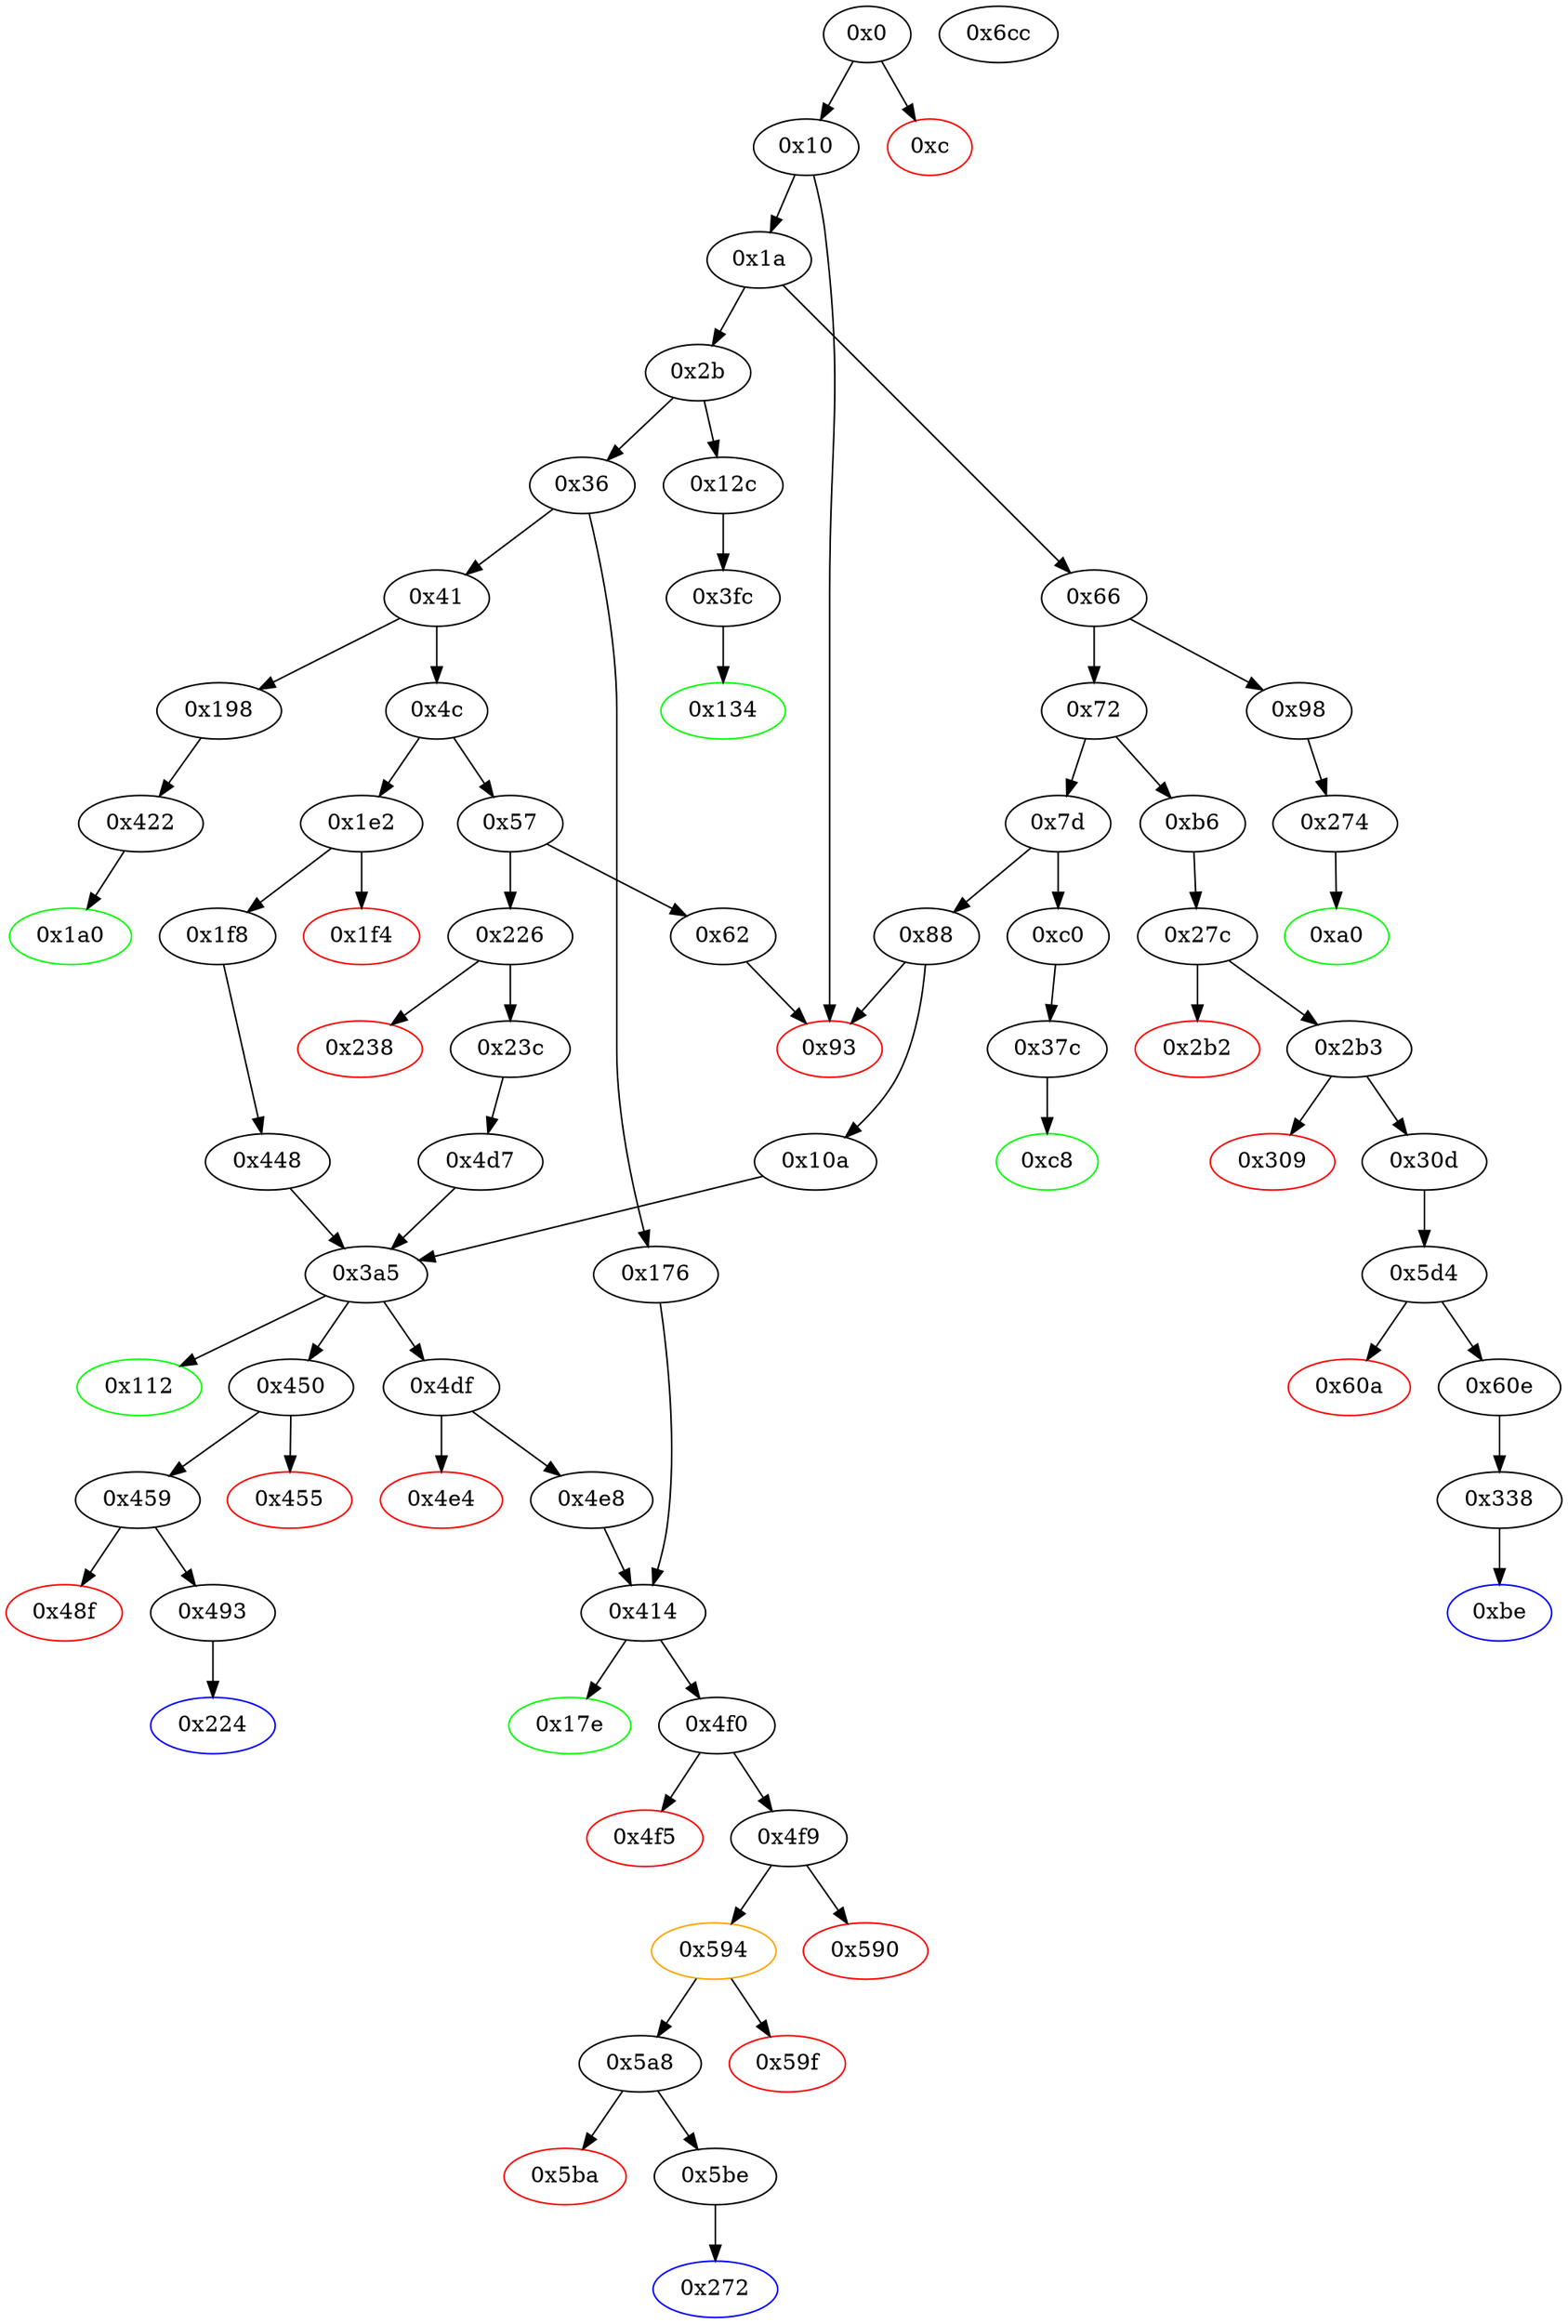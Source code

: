strict digraph "" {
"0x48f" [color=red, fillcolor=white, id="0x48f", style=filled, tooltip="Block 0x48f\n[0x48f:0x492]\n---\nPredecessors: [0x459]\nSuccessors: []\n---\n0x48f PUSH1 0x0\n0x491 DUP1\n0x492 REVERT\n---\n0x48f: V254 = 0x0\n0x492: REVERT 0x0 0x0\n---\nEntry stack: [V13, S2, S1, S0]\nStack pops: 0\nStack additions: []\nExit stack: [V13, S2, S1, S0]\n\nDef sites:\nV13: {0x1a.0x1f}\nS2: {0x1a.0x1f, 0x226.0x227}\nS1: {0x1e2.0x1e3, 0x23c.0x258}\nS0: {0x1f8.0x214, 0x1a.0x1f, 0x23c.0x262}\n"];
"0x4f5" [color=red, fillcolor=white, id="0x4f5", style=filled, tooltip="Block 0x4f5\n[0x4f5:0x4f8]\n---\nPredecessors: [0x4f0]\nSuccessors: []\n---\n0x4f5 PUSH1 0x0\n0x4f7 DUP1\n0x4f8 REVERT\n---\n0x4f5: V275 = 0x0\n0x4f8: REVERT 0x0 0x0\n---\nEntry stack: [V13, S2, S1, S0]\nStack pops: 0\nStack additions: []\nExit stack: [V13, S2, S1, S0]\n\nDef sites:\nV13: {0x1a.0x1f}\nS2: {0x1a.0x1f, 0x226.0x227}\nS1: {0x1e2.0x1e3, 0x23c.0x258}\nS0: {0x1f8.0x214, 0x1a.0x1f, 0x23c.0x262}\n"];
"0x6cc" [fillcolor=white, id="0x6cc", style=filled, tooltip="Block 0x6cc\n[0x6cc:0x701]\n---\nPredecessors: []\nSuccessors: []\n---\n0x6cc INVALID\n0x6cd LOG2\n0x6ce PUSH5 0x6970667358\n0x6d4 MISSING 0x22\n0x6d5 SLT\n0x6d6 SHA3\n0x6d7 MISSING 0xc3\n0x6d8 MISSING 0x21\n0x6d9 SHA3\n0x6da MISSING 0xb3\n0x6db PUSH8 0xa60073a21b79ed29\n0x6e4 MISSING 0xe1\n0x6e5 MISSING 0xec\n0x6e6 ADDRESS\n0x6e7 SWAP15\n0x6e8 MISSING 0x29\n0x6e9 MISSING 0xb7\n0x6ea MISSING 0xec\n0x6eb RETURNDATACOPY\n0x6ec SWAP2\n0x6ed MSIZE\n0x6ee SWAP2\n0x6ef LOG4\n0x6f0 PUSH16 0x63c4fe5720fc64736f6c634300060600\n0x701 CALLER\n---\n0x6cc: INVALID \n0x6cd: LOG S0 S1 S2 S3\n0x6ce: V365 = 0x6970667358\n0x6d4: MISSING 0x22\n0x6d5: V366 = SLT S0 S1\n0x6d6: V367 = SHA3 V366 S2\n0x6d7: MISSING 0xc3\n0x6d8: MISSING 0x21\n0x6d9: V368 = SHA3 S0 S1\n0x6da: MISSING 0xb3\n0x6db: V369 = 0xa60073a21b79ed29\n0x6e4: MISSING 0xe1\n0x6e5: MISSING 0xec\n0x6e6: V370 = ADDRESS\n0x6e8: MISSING 0x29\n0x6e9: MISSING 0xb7\n0x6ea: MISSING 0xec\n0x6eb: RETURNDATACOPY S0 S1 S2\n0x6ed: V371 = MSIZE\n0x6ef: LOG S4 S5 V371 S3 S6 S7\n0x6f0: V372 = 0x63c4fe5720fc64736f6c634300060600\n0x701: V373 = CALLER\n---\nEntry stack: []\nStack pops: 0\nStack additions: [0x6970667358, V367, V368, 0xa60073a21b79ed29, S14, S0, S1, S2, S3, S4, S5, S6, S7, S8, S9, S10, S11, S12, S13, V370, V373, 0x63c4fe5720fc64736f6c634300060600]\nExit stack: []\n\nDef sites:\n"];
"0xbe" [color=blue, fillcolor=white, id="0xbe", style=filled, tooltip="Block 0xbe\n[0xbe:0xbf]\n---\nPredecessors: [0x338]\nSuccessors: []\n---\n0xbe JUMPDEST\n0xbf STOP\n---\n0xbe: JUMPDEST \n0xbf: STOP \n---\nEntry stack: [V13]\nStack pops: 0\nStack additions: []\nExit stack: [V13]\n\nDef sites:\nV13: {0x1a.0x1f}\n"];
"0x41" [fillcolor=white, id="0x41", style=filled, tooltip="Block 0x41\n[0x41:0x4b]\n---\nPredecessors: [0x36]\nSuccessors: [0x4c, 0x198]\n---\n0x41 DUP1\n0x42 PUSH4 0xe30c3978\n0x47 EQ\n0x48 PUSH2 0x198\n0x4b JUMPI\n---\n0x42: V23 = 0xe30c3978\n0x47: V24 = EQ 0xe30c3978 V13\n0x48: V25 = 0x198\n0x4b: JUMPI 0x198 V24\n---\nEntry stack: [V13]\nStack pops: 1\nStack additions: [S0]\nExit stack: [V13]\n\nDef sites:\nV13: {0x1a.0x1f}\n"];
"0x62" [fillcolor=white, id="0x62", style=filled, tooltip="Block 0x62\n[0x62:0x65]\n---\nPredecessors: [0x57]\nSuccessors: [0x93]\n---\n0x62 PUSH2 0x93\n0x65 JUMP\n---\n0x62: V32 = 0x93\n0x65: JUMP 0x93\n---\nEntry stack: [V13]\nStack pops: 0\nStack additions: []\nExit stack: [V13]\n\nDef sites:\nV13: {0x1a.0x1f}\n"];
"0x72" [fillcolor=white, id="0x72", style=filled, tooltip="Block 0x72\n[0x72:0x7c]\n---\nPredecessors: [0x66]\nSuccessors: [0x7d, 0xb6]\n---\n0x72 DUP1\n0x73 PUSH4 0x4e71e0c8\n0x78 EQ\n0x79 PUSH2 0xb6\n0x7c JUMPI\n---\n0x73: V36 = 0x4e71e0c8\n0x78: V37 = EQ 0x4e71e0c8 V13\n0x79: V38 = 0xb6\n0x7c: JUMPI 0xb6 V37\n---\nEntry stack: [V13]\nStack pops: 1\nStack additions: [S0]\nExit stack: [V13]\n\nDef sites:\nV13: {0x1a.0x1f}\n"];
"0x5ba" [color=red, fillcolor=white, id="0x5ba", style=filled, tooltip="Block 0x5ba\n[0x5ba:0x5bd]\n---\nPredecessors: [0x5a8]\nSuccessors: []\n---\n0x5ba PUSH1 0x0\n0x5bc DUP1\n0x5bd REVERT\n---\n0x5ba: V322 = 0x0\n0x5bd: REVERT 0x0 0x0\n---\nEntry stack: [V13, S4, S3, S2, V316, V317]\nStack pops: 0\nStack additions: []\nExit stack: [V13, S4, S3, S2, V316, V317]\n\nDef sites:\nV13: {0x1a.0x1f}\nS4: {0x1a.0x1f, 0x226.0x227}\nS3: {0x1e2.0x1e3, 0x23c.0x258}\nS2: {0x1f8.0x214, 0x1a.0x1f, 0x23c.0x262}\nV316: {0x5a8.0x5af}\nV317: {0x5a8.0x5b0}\n"];
"0x1a" [fillcolor=white, id="0x1a", style=filled, tooltip="Block 0x1a\n[0x1a:0x2a]\n---\nPredecessors: [0x10]\nSuccessors: [0x2b, 0x66]\n---\n0x1a PUSH1 0x0\n0x1c CALLDATALOAD\n0x1d PUSH1 0xe0\n0x1f SHR\n0x20 DUP1\n0x21 PUSH4 0xb9e9aec1\n0x26 GT\n0x27 PUSH2 0x66\n0x2a JUMPI\n---\n0x1a: V10 = 0x0\n0x1c: V11 = CALLDATALOAD 0x0\n0x1d: V12 = 0xe0\n0x1f: V13 = SHR 0xe0 V11\n0x21: V14 = 0xb9e9aec1\n0x26: V15 = GT 0xb9e9aec1 V13\n0x27: V16 = 0x66\n0x2a: JUMPI 0x66 V15\n---\nEntry stack: []\nStack pops: 0\nStack additions: [V13]\nExit stack: [V13]\n\nDef sites:\n"];
"0x93" [color=red, fillcolor=white, id="0x93", style=filled, tooltip="Block 0x93\n[0x93:0x97]\n---\nPredecessors: [0x10, 0x62, 0x88]\nSuccessors: []\n---\n0x93 JUMPDEST\n0x94 PUSH1 0x0\n0x96 DUP1\n0x97 REVERT\n---\n0x93: JUMPDEST \n0x94: V45 = 0x0\n0x97: REVERT 0x0 0x0\n---\nEntry stack: [V13]\nStack pops: 0\nStack additions: []\nExit stack: [V13]\n\nDef sites:\nV13: {0x1a.0x1f}\n"];
"0x10" [fillcolor=white, id="0x10", style=filled, tooltip="Block 0x10\n[0x10:0x19]\n---\nPredecessors: [0x0]\nSuccessors: [0x1a, 0x93]\n---\n0x10 JUMPDEST\n0x11 POP\n0x12 PUSH1 0x4\n0x14 CALLDATASIZE\n0x15 LT\n0x16 PUSH2 0x93\n0x19 JUMPI\n---\n0x10: JUMPDEST \n0x12: V6 = 0x4\n0x14: V7 = CALLDATASIZE\n0x15: V8 = LT V7 0x4\n0x16: V9 = 0x93\n0x19: JUMPI 0x93 V8\n---\nEntry stack: [V2]\nStack pops: 1\nStack additions: []\nExit stack: []\n\nDef sites:\nV2: {0x0.0x5}\n"];
"0x4f9" [fillcolor=white, id="0x4f9", style=filled, tooltip="Block 0x4f9\n[0x4f9:0x58f]\n---\nPredecessors: [0x4f0]\nSuccessors: [0x590, 0x594]\n---\n0x4f9 JUMPDEST\n0x4fa DUP2\n0x4fb PUSH20 0xffffffffffffffffffffffffffffffffffffffff\n0x510 AND\n0x511 PUSH4 0xa9059cbb\n0x516 PUSH20 0x51b0e9ddb11bfe8de8bc85543723b211348d339d\n0x52b DUP4\n0x52c PUSH1 0x40\n0x52e MLOAD\n0x52f DUP4\n0x530 PUSH4 0xffffffff\n0x535 AND\n0x536 PUSH1 0xe0\n0x538 SHL\n0x539 DUP2\n0x53a MSTORE\n0x53b PUSH1 0x4\n0x53d ADD\n0x53e DUP1\n0x53f DUP4\n0x540 PUSH20 0xffffffffffffffffffffffffffffffffffffffff\n0x555 AND\n0x556 PUSH20 0xffffffffffffffffffffffffffffffffffffffff\n0x56b AND\n0x56c DUP2\n0x56d MSTORE\n0x56e PUSH1 0x20\n0x570 ADD\n0x571 DUP3\n0x572 DUP2\n0x573 MSTORE\n0x574 PUSH1 0x20\n0x576 ADD\n0x577 SWAP3\n0x578 POP\n0x579 POP\n0x57a POP\n0x57b PUSH1 0x20\n0x57d PUSH1 0x40\n0x57f MLOAD\n0x580 DUP1\n0x581 DUP4\n0x582 SUB\n0x583 DUP2\n0x584 PUSH1 0x0\n0x586 DUP8\n0x587 DUP1\n0x588 EXTCODESIZE\n0x589 ISZERO\n0x58a DUP1\n0x58b ISZERO\n0x58c PUSH2 0x594\n0x58f JUMPI\n---\n0x4f9: JUMPDEST \n0x4fb: V276 = 0xffffffffffffffffffffffffffffffffffffffff\n0x510: V277 = AND 0xffffffffffffffffffffffffffffffffffffffff S1\n0x511: V278 = 0xa9059cbb\n0x516: V279 = 0x51b0e9ddb11bfe8de8bc85543723b211348d339d\n0x52c: V280 = 0x40\n0x52e: V281 = M[0x40]\n0x530: V282 = 0xffffffff\n0x535: V283 = AND 0xffffffff 0xa9059cbb\n0x536: V284 = 0xe0\n0x538: V285 = SHL 0xe0 0xa9059cbb\n0x53a: M[V281] = 0xa9059cbb00000000000000000000000000000000000000000000000000000000\n0x53b: V286 = 0x4\n0x53d: V287 = ADD 0x4 V281\n0x540: V288 = 0xffffffffffffffffffffffffffffffffffffffff\n0x555: V289 = AND 0xffffffffffffffffffffffffffffffffffffffff 0x51b0e9ddb11bfe8de8bc85543723b211348d339d\n0x556: V290 = 0xffffffffffffffffffffffffffffffffffffffff\n0x56b: V291 = AND 0xffffffffffffffffffffffffffffffffffffffff 0x51b0e9ddb11bfe8de8bc85543723b211348d339d\n0x56d: M[V287] = 0x51b0e9ddb11bfe8de8bc85543723b211348d339d\n0x56e: V292 = 0x20\n0x570: V293 = ADD 0x20 V287\n0x573: M[V293] = S0\n0x574: V294 = 0x20\n0x576: V295 = ADD 0x20 V293\n0x57b: V296 = 0x20\n0x57d: V297 = 0x40\n0x57f: V298 = M[0x40]\n0x582: V299 = SUB V295 V298\n0x584: V300 = 0x0\n0x588: V301 = EXTCODESIZE V277\n0x589: V302 = ISZERO V301\n0x58b: V303 = ISZERO V302\n0x58c: V304 = 0x594\n0x58f: JUMPI 0x594 V303\n---\nEntry stack: [V13, S2, S1, S0]\nStack pops: 2\nStack additions: [S1, S0, V277, 0xa9059cbb, V295, 0x20, V298, V299, V298, 0x0, V277, V302]\nExit stack: [V13, S2, S1, S0, V277, 0xa9059cbb, V295, 0x20, V298, V299, V298, 0x0, V277, V302]\n\nDef sites:\nV13: {0x1a.0x1f}\nS2: {0x1a.0x1f, 0x226.0x227}\nS1: {0x1e2.0x1e3, 0x23c.0x258}\nS0: {0x1f8.0x214, 0x1a.0x1f, 0x23c.0x262}\n"];
"0x1f8" [fillcolor=white, id="0x1f8", style=filled, tooltip="Block 0x1f8\n[0x1f8:0x223]\n---\nPredecessors: [0x1e2]\nSuccessors: [0x448]\n---\n0x1f8 JUMPDEST\n0x1f9 DUP2\n0x1fa ADD\n0x1fb SWAP1\n0x1fc DUP1\n0x1fd DUP1\n0x1fe CALLDATALOAD\n0x1ff PUSH20 0xffffffffffffffffffffffffffffffffffffffff\n0x214 AND\n0x215 SWAP1\n0x216 PUSH1 0x20\n0x218 ADD\n0x219 SWAP1\n0x21a SWAP3\n0x21b SWAP2\n0x21c SWAP1\n0x21d POP\n0x21e POP\n0x21f POP\n0x220 PUSH2 0x448\n0x223 JUMP\n---\n0x1f8: JUMPDEST \n0x1fa: V131 = ADD 0x4 V125\n0x1fe: V132 = CALLDATALOAD 0x4\n0x1ff: V133 = 0xffffffffffffffffffffffffffffffffffffffff\n0x214: V134 = AND 0xffffffffffffffffffffffffffffffffffffffff V132\n0x216: V135 = 0x20\n0x218: V136 = ADD 0x20 0x4\n0x220: V137 = 0x448\n0x223: JUMP 0x448\n---\nEntry stack: [V13, 0x224, 0x4, V125]\nStack pops: 2\nStack additions: [V134]\nExit stack: [V13, 0x224, V134]\n\nDef sites:\nV13: {0x1a.0x1f}\n0x224: {0x1e2.0x1e3}\n0x4: {0x1e2.0x1e6}\nV125: {0x1e2.0x1ea}\n"];
"0x5be" [fillcolor=white, id="0x5be", style=filled, tooltip="Block 0x5be\n[0x5be:0x5d3]\n---\nPredecessors: [0x5a8]\nSuccessors: [0x272]\n---\n0x5be JUMPDEST\n0x5bf DUP2\n0x5c0 ADD\n0x5c1 SWAP1\n0x5c2 DUP1\n0x5c3 DUP1\n0x5c4 MLOAD\n0x5c5 SWAP1\n0x5c6 PUSH1 0x20\n0x5c8 ADD\n0x5c9 SWAP1\n0x5ca SWAP3\n0x5cb SWAP2\n0x5cc SWAP1\n0x5cd POP\n0x5ce POP\n0x5cf POP\n0x5d0 POP\n0x5d1 POP\n0x5d2 POP\n0x5d3 JUMP\n---\n0x5be: JUMPDEST \n0x5c0: V323 = ADD V316 V317\n0x5c4: V324 = M[V316]\n0x5c6: V325 = 0x20\n0x5c8: V326 = ADD 0x20 V316\n0x5d3: JUMP S4\n---\nEntry stack: [V13, S4, S3, S2, V316, V317]\nStack pops: 5\nStack additions: []\nExit stack: [V13]\n\nDef sites:\nV13: {0x1a.0x1f}\nS4: {0x1a.0x1f, 0x226.0x227}\nS3: {0x1e2.0x1e3, 0x23c.0x258}\nS2: {0x1f8.0x214, 0x1a.0x1f, 0x23c.0x262}\nV316: {0x5a8.0x5af}\nV317: {0x5a8.0x5b0}\n"];
"0x226" [fillcolor=white, id="0x226", style=filled, tooltip="Block 0x226\n[0x226:0x237]\n---\nPredecessors: [0x57]\nSuccessors: [0x238, 0x23c]\n---\n0x226 JUMPDEST\n0x227 PUSH2 0x272\n0x22a PUSH1 0x4\n0x22c DUP1\n0x22d CALLDATASIZE\n0x22e SUB\n0x22f PUSH1 0x40\n0x231 DUP2\n0x232 LT\n0x233 ISZERO\n0x234 PUSH2 0x23c\n0x237 JUMPI\n---\n0x226: JUMPDEST \n0x227: V138 = 0x272\n0x22a: V139 = 0x4\n0x22d: V140 = CALLDATASIZE\n0x22e: V141 = SUB V140 0x4\n0x22f: V142 = 0x40\n0x232: V143 = LT V141 0x40\n0x233: V144 = ISZERO V143\n0x234: V145 = 0x23c\n0x237: JUMPI 0x23c V144\n---\nEntry stack: [V13]\nStack pops: 0\nStack additions: [0x272, 0x4, V141]\nExit stack: [V13, 0x272, 0x4, V141]\n\nDef sites:\nV13: {0x1a.0x1f}\n"];
"0x450" [fillcolor=white, id="0x450", style=filled, tooltip="Block 0x450\n[0x450:0x454]\n---\nPredecessors: [0x3a5]\nSuccessors: [0x455, 0x459]\n---\n0x450 JUMPDEST\n0x451 PUSH2 0x459\n0x454 JUMPI\n---\n0x450: JUMPDEST \n0x451: V244 = 0x459\n0x454: JUMPI 0x459 V228\n---\nEntry stack: [V13, S3, S2, S1, V228]\nStack pops: 1\nStack additions: []\nExit stack: [V13, S3, S2, S1]\n\nDef sites:\nV13: {0x1a.0x1f}\nS3: {0x1a.0x1f, 0x226.0x227}\nS2: {0x1e2.0x1e3, 0x23c.0x258}\nS1: {0x1f8.0x214, 0x1a.0x1f, 0x23c.0x262}\nV228: {0x3a5.0x3f7}\n"];
"0x422" [fillcolor=white, id="0x422", style=filled, tooltip="Block 0x422\n[0x422:0x447]\n---\nPredecessors: [0x198]\nSuccessors: [0x1a0]\n---\n0x422 JUMPDEST\n0x423 PUSH1 0x1\n0x425 PUSH1 0x0\n0x427 SWAP1\n0x428 SLOAD\n0x429 SWAP1\n0x42a PUSH2 0x100\n0x42d EXP\n0x42e SWAP1\n0x42f DIV\n0x430 PUSH20 0xffffffffffffffffffffffffffffffffffffffff\n0x445 AND\n0x446 DUP2\n0x447 JUMP\n---\n0x422: JUMPDEST \n0x423: V234 = 0x1\n0x425: V235 = 0x0\n0x428: V236 = S[0x1]\n0x42a: V237 = 0x100\n0x42d: V238 = EXP 0x100 0x0\n0x42f: V239 = DIV V236 0x1\n0x430: V240 = 0xffffffffffffffffffffffffffffffffffffffff\n0x445: V241 = AND 0xffffffffffffffffffffffffffffffffffffffff V239\n0x447: JUMP 0x1a0\n---\nEntry stack: [V13, 0x1a0]\nStack pops: 1\nStack additions: [S0, V241]\nExit stack: [V13, 0x1a0, V241]\n\nDef sites:\nV13: {0x1a.0x1f}\n0x1a0: {0x198.0x199}\n"];
"0x30d" [fillcolor=white, id="0x30d", style=filled, tooltip="Block 0x30d\n[0x30d:0x337]\n---\nPredecessors: [0x2b3]\nSuccessors: [0x5d4]\n---\n0x30d JUMPDEST\n0x30e PUSH2 0x338\n0x311 PUSH1 0x1\n0x313 PUSH1 0x0\n0x315 SWAP1\n0x316 SLOAD\n0x317 SWAP1\n0x318 PUSH2 0x100\n0x31b EXP\n0x31c SWAP1\n0x31d DIV\n0x31e PUSH20 0xffffffffffffffffffffffffffffffffffffffff\n0x333 AND\n0x334 PUSH2 0x5d4\n0x337 JUMP\n---\n0x30d: JUMPDEST \n0x30e: V183 = 0x338\n0x311: V184 = 0x1\n0x313: V185 = 0x0\n0x316: V186 = S[0x1]\n0x318: V187 = 0x100\n0x31b: V188 = EXP 0x100 0x0\n0x31d: V189 = DIV V186 0x1\n0x31e: V190 = 0xffffffffffffffffffffffffffffffffffffffff\n0x333: V191 = AND 0xffffffffffffffffffffffffffffffffffffffff V189\n0x334: V192 = 0x5d4\n0x337: JUMP 0x5d4\n---\nEntry stack: [V13, 0xbe]\nStack pops: 0\nStack additions: [0x338, V191]\nExit stack: [V13, 0xbe, 0x338, V191]\n\nDef sites:\nV13: {0x1a.0x1f}\n0xbe: {0xb6.0xb7}\n"];
"0x176" [fillcolor=white, id="0x176", style=filled, tooltip="Block 0x176\n[0x176:0x17d]\n---\nPredecessors: [0x36]\nSuccessors: [0x414]\n---\n0x176 JUMPDEST\n0x177 PUSH2 0x17e\n0x17a PUSH2 0x414\n0x17d JUMP\n---\n0x176: JUMPDEST \n0x177: V96 = 0x17e\n0x17a: V97 = 0x414\n0x17d: JUMP 0x414\n---\nEntry stack: [V13]\nStack pops: 0\nStack additions: [0x17e]\nExit stack: [V13, 0x17e]\n\nDef sites:\nV13: {0x1a.0x1f}\n"];
"0x455" [color=red, fillcolor=white, id="0x455", style=filled, tooltip="Block 0x455\n[0x455:0x458]\n---\nPredecessors: [0x450]\nSuccessors: []\n---\n0x455 PUSH1 0x0\n0x457 DUP1\n0x458 REVERT\n---\n0x455: V245 = 0x0\n0x458: REVERT 0x0 0x0\n---\nEntry stack: [V13, S2, S1, S0]\nStack pops: 0\nStack additions: []\nExit stack: [V13, S2, S1, S0]\n\nDef sites:\nV13: {0x1a.0x1f}\nS2: {0x1a.0x1f, 0x226.0x227}\nS1: {0x1e2.0x1e3, 0x23c.0x258}\nS0: {0x1f8.0x214, 0x1a.0x1f, 0x23c.0x262}\n"];
"0x98" [fillcolor=white, id="0x98", style=filled, tooltip="Block 0x98\n[0x98:0x9f]\n---\nPredecessors: [0x66]\nSuccessors: [0x274]\n---\n0x98 JUMPDEST\n0x99 PUSH2 0xa0\n0x9c PUSH2 0x274\n0x9f JUMP\n---\n0x98: JUMPDEST \n0x99: V46 = 0xa0\n0x9c: V47 = 0x274\n0x9f: JUMP 0x274\n---\nEntry stack: [V13]\nStack pops: 0\nStack additions: [0xa0]\nExit stack: [V13, 0xa0]\n\nDef sites:\nV13: {0x1a.0x1f}\n"];
"0x12c" [fillcolor=white, id="0x12c", style=filled, tooltip="Block 0x12c\n[0x12c:0x133]\n---\nPredecessors: [0x2b]\nSuccessors: [0x3fc]\n---\n0x12c JUMPDEST\n0x12d PUSH2 0x134\n0x130 PUSH2 0x3fc\n0x133 JUMP\n---\n0x12c: JUMPDEST \n0x12d: V83 = 0x134\n0x130: V84 = 0x3fc\n0x133: JUMP 0x3fc\n---\nEntry stack: [V13]\nStack pops: 0\nStack additions: [0x134]\nExit stack: [V13, 0x134]\n\nDef sites:\nV13: {0x1a.0x1f}\n"];
"0x198" [fillcolor=white, id="0x198", style=filled, tooltip="Block 0x198\n[0x198:0x19f]\n---\nPredecessors: [0x41]\nSuccessors: [0x422]\n---\n0x198 JUMPDEST\n0x199 PUSH2 0x1a0\n0x19c PUSH2 0x422\n0x19f JUMP\n---\n0x198: JUMPDEST \n0x199: V109 = 0x1a0\n0x19c: V110 = 0x422\n0x19f: JUMP 0x422\n---\nEntry stack: [V13]\nStack pops: 0\nStack additions: [0x1a0]\nExit stack: [V13, 0x1a0]\n\nDef sites:\nV13: {0x1a.0x1f}\n"];
"0x414" [fillcolor=white, id="0x414", style=filled, tooltip="Block 0x414\n[0x414:0x421]\n---\nPredecessors: [0x176, 0x4e8]\nSuccessors: [0x17e, 0x4f0]\n---\n0x414 JUMPDEST\n0x415 PUSH1 0x0\n0x417 PUSH4 0x5f7bb380\n0x41c TIMESTAMP\n0x41d GT\n0x41e SWAP1\n0x41f POP\n0x420 SWAP1\n0x421 JUMP\n---\n0x414: JUMPDEST \n0x415: V230 = 0x0\n0x417: V231 = 0x5f7bb380\n0x41c: V232 = TIMESTAMP\n0x41d: V233 = GT V232 0x5f7bb380\n0x421: JUMP {0x17e, 0x4f0}\n---\nEntry stack: [V13, S3, S2, S1, {0x17e, 0x4f0}]\nStack pops: 1\nStack additions: [V233]\nExit stack: [V13, S3, S2, S1, V233]\n\nDef sites:\nV13: {0x1a.0x1f}\nS3: {0x1a.0x1f, 0x226.0x227}\nS2: {0x1e2.0x1e3, 0x23c.0x258}\nS1: {0x1f8.0x214, 0x1a.0x1f, 0x23c.0x262}\n{0x17e, 0x4f0}: {0x4e8.0x4e9, 0x176.0x177}\n"];
"0x4f0" [fillcolor=white, id="0x4f0", style=filled, tooltip="Block 0x4f0\n[0x4f0:0x4f4]\n---\nPredecessors: [0x414]\nSuccessors: [0x4f5, 0x4f9]\n---\n0x4f0 JUMPDEST\n0x4f1 PUSH2 0x4f9\n0x4f4 JUMPI\n---\n0x4f0: JUMPDEST \n0x4f1: V274 = 0x4f9\n0x4f4: JUMPI 0x4f9 V233\n---\nEntry stack: [V13, S3, S2, S1, V233]\nStack pops: 1\nStack additions: []\nExit stack: [V13, S3, S2, S1]\n\nDef sites:\nV13: {0x1a.0x1f}\nS3: {0x1a.0x1f, 0x226.0x227}\nS2: {0x1e2.0x1e3, 0x23c.0x258}\nS1: {0x1f8.0x214, 0x1a.0x1f, 0x23c.0x262}\nV233: {0x414.0x41d}\n"];
"0x2b" [fillcolor=white, id="0x2b", style=filled, tooltip="Block 0x2b\n[0x2b:0x35]\n---\nPredecessors: [0x1a]\nSuccessors: [0x36, 0x12c]\n---\n0x2b DUP1\n0x2c PUSH4 0xb9e9aec1\n0x31 EQ\n0x32 PUSH2 0x12c\n0x35 JUMPI\n---\n0x2c: V17 = 0xb9e9aec1\n0x31: V18 = EQ 0xb9e9aec1 V13\n0x32: V19 = 0x12c\n0x35: JUMPI 0x12c V18\n---\nEntry stack: [V13]\nStack pops: 1\nStack additions: [S0]\nExit stack: [V13]\n\nDef sites:\nV13: {0x1a.0x1f}\n"];
"0x5d4" [fillcolor=white, id="0x5d4", style=filled, tooltip="Block 0x5d4\n[0x5d4:0x609]\n---\nPredecessors: [0x30d]\nSuccessors: [0x60a, 0x60e]\n---\n0x5d4 JUMPDEST\n0x5d5 PUSH1 0x0\n0x5d7 PUSH20 0xffffffffffffffffffffffffffffffffffffffff\n0x5ec AND\n0x5ed DUP2\n0x5ee PUSH20 0xffffffffffffffffffffffffffffffffffffffff\n0x603 AND\n0x604 EQ\n0x605 ISZERO\n0x606 PUSH2 0x60e\n0x609 JUMPI\n---\n0x5d4: JUMPDEST \n0x5d5: V327 = 0x0\n0x5d7: V328 = 0xffffffffffffffffffffffffffffffffffffffff\n0x5ec: V329 = AND 0xffffffffffffffffffffffffffffffffffffffff 0x0\n0x5ee: V330 = 0xffffffffffffffffffffffffffffffffffffffff\n0x603: V331 = AND 0xffffffffffffffffffffffffffffffffffffffff V191\n0x604: V332 = EQ V331 0x0\n0x605: V333 = ISZERO V332\n0x606: V334 = 0x60e\n0x609: JUMPI 0x60e V333\n---\nEntry stack: [V13, 0xbe, 0x338, V191]\nStack pops: 1\nStack additions: [S0]\nExit stack: [V13, 0xbe, 0x338, V191]\n\nDef sites:\nV13: {0x1a.0x1f}\n0xbe: {0xb6.0xb7}\n0x338: {0x30d.0x30e}\nV191: {0x30d.0x333}\n"];
"0x272" [color=blue, fillcolor=white, id="0x272", style=filled, tooltip="Block 0x272\n[0x272:0x273]\n---\nPredecessors: [0x5be]\nSuccessors: []\n---\n0x272 JUMPDEST\n0x273 STOP\n---\n0x272: JUMPDEST \n0x273: STOP \n---\nEntry stack: [V13]\nStack pops: 0\nStack additions: []\nExit stack: [V13]\n\nDef sites:\nV13: {0x1a.0x1f}\n"];
"0xb6" [fillcolor=white, id="0xb6", style=filled, tooltip="Block 0xb6\n[0xb6:0xbd]\n---\nPredecessors: [0x72]\nSuccessors: [0x27c]\n---\n0xb6 JUMPDEST\n0xb7 PUSH2 0xbe\n0xba PUSH2 0x27c\n0xbd JUMP\n---\n0xb6: JUMPDEST \n0xb7: V55 = 0xbe\n0xba: V56 = 0x27c\n0xbd: JUMP 0x27c\n---\nEntry stack: [V13]\nStack pops: 0\nStack additions: [0xbe]\nExit stack: [V13, 0xbe]\n\nDef sites:\nV13: {0x1a.0x1f}\n"];
"0x10a" [fillcolor=white, id="0x10a", style=filled, tooltip="Block 0x10a\n[0x10a:0x111]\n---\nPredecessors: [0x88]\nSuccessors: [0x3a5]\n---\n0x10a JUMPDEST\n0x10b PUSH2 0x112\n0x10e PUSH2 0x3a5\n0x111 JUMP\n---\n0x10a: JUMPDEST \n0x10b: V70 = 0x112\n0x10e: V71 = 0x3a5\n0x111: JUMP 0x3a5\n---\nEntry stack: [V13]\nStack pops: 0\nStack additions: [0x112]\nExit stack: [V13, 0x112]\n\nDef sites:\nV13: {0x1a.0x1f}\n"];
"0x57" [fillcolor=white, id="0x57", style=filled, tooltip="Block 0x57\n[0x57:0x61]\n---\nPredecessors: [0x4c]\nSuccessors: [0x62, 0x226]\n---\n0x57 DUP1\n0x58 PUSH4 0xfe417fa5\n0x5d EQ\n0x5e PUSH2 0x226\n0x61 JUMPI\n---\n0x58: V29 = 0xfe417fa5\n0x5d: V30 = EQ 0xfe417fa5 V13\n0x5e: V31 = 0x226\n0x61: JUMPI 0x226 V30\n---\nEntry stack: [V13]\nStack pops: 1\nStack additions: [S0]\nExit stack: [V13]\n\nDef sites:\nV13: {0x1a.0x1f}\n"];
"0x224" [color=blue, fillcolor=white, id="0x224", style=filled, tooltip="Block 0x224\n[0x224:0x225]\n---\nPredecessors: [0x493]\nSuccessors: []\n---\n0x224 JUMPDEST\n0x225 STOP\n---\n0x224: JUMPDEST \n0x225: STOP \n---\nEntry stack: [V13, S0]\nStack pops: 0\nStack additions: []\nExit stack: [V13, S0]\n\nDef sites:\nV13: {0x1a.0x1f}\nS0: {0x1a.0x1f, 0x226.0x227}\n"];
"0x309" [color=red, fillcolor=white, id="0x309", style=filled, tooltip="Block 0x309\n[0x309:0x30c]\n---\nPredecessors: [0x2b3]\nSuccessors: []\n---\n0x309 PUSH1 0x0\n0x30b DUP1\n0x30c REVERT\n---\n0x309: V182 = 0x0\n0x30c: REVERT 0x0 0x0\n---\nEntry stack: [V13, 0xbe]\nStack pops: 0\nStack additions: []\nExit stack: [V13, 0xbe]\n\nDef sites:\nV13: {0x1a.0x1f}\n0xbe: {0xb6.0xb7}\n"];
"0x493" [fillcolor=white, id="0x493", style=filled, tooltip="Block 0x493\n[0x493:0x4d6]\n---\nPredecessors: [0x459]\nSuccessors: [0x224]\n---\n0x493 JUMPDEST\n0x494 DUP1\n0x495 PUSH1 0x1\n0x497 PUSH1 0x0\n0x499 PUSH2 0x100\n0x49c EXP\n0x49d DUP2\n0x49e SLOAD\n0x49f DUP2\n0x4a0 PUSH20 0xffffffffffffffffffffffffffffffffffffffff\n0x4b5 MUL\n0x4b6 NOT\n0x4b7 AND\n0x4b8 SWAP1\n0x4b9 DUP4\n0x4ba PUSH20 0xffffffffffffffffffffffffffffffffffffffff\n0x4cf AND\n0x4d0 MUL\n0x4d1 OR\n0x4d2 SWAP1\n0x4d3 SSTORE\n0x4d4 POP\n0x4d5 POP\n0x4d6 JUMP\n---\n0x493: JUMPDEST \n0x495: V255 = 0x1\n0x497: V256 = 0x0\n0x499: V257 = 0x100\n0x49c: V258 = EXP 0x100 0x0\n0x49e: V259 = S[0x1]\n0x4a0: V260 = 0xffffffffffffffffffffffffffffffffffffffff\n0x4b5: V261 = MUL 0xffffffffffffffffffffffffffffffffffffffff 0x1\n0x4b6: V262 = NOT 0xffffffffffffffffffffffffffffffffffffffff\n0x4b7: V263 = AND 0xffffffffffffffffffffffff0000000000000000000000000000000000000000 V259\n0x4ba: V264 = 0xffffffffffffffffffffffffffffffffffffffff\n0x4cf: V265 = AND 0xffffffffffffffffffffffffffffffffffffffff S0\n0x4d0: V266 = MUL V265 0x1\n0x4d1: V267 = OR V266 V263\n0x4d3: S[0x1] = V267\n0x4d6: JUMP S1\n---\nEntry stack: [V13, S2, S1, S0]\nStack pops: 2\nStack additions: []\nExit stack: [V13, S2]\n\nDef sites:\nV13: {0x1a.0x1f}\nS2: {0x1a.0x1f, 0x226.0x227}\nS1: {0x1e2.0x1e3, 0x23c.0x258}\nS0: {0x1f8.0x214, 0x1a.0x1f, 0x23c.0x262}\n"];
"0x36" [fillcolor=white, id="0x36", style=filled, tooltip="Block 0x36\n[0x36:0x40]\n---\nPredecessors: [0x2b]\nSuccessors: [0x41, 0x176]\n---\n0x36 DUP1\n0x37 PUSH4 0xdf68c1a2\n0x3c EQ\n0x3d PUSH2 0x176\n0x40 JUMPI\n---\n0x37: V20 = 0xdf68c1a2\n0x3c: V21 = EQ 0xdf68c1a2 V13\n0x3d: V22 = 0x176\n0x40: JUMPI 0x176 V21\n---\nEntry stack: [V13]\nStack pops: 1\nStack additions: [S0]\nExit stack: [V13]\n\nDef sites:\nV13: {0x1a.0x1f}\n"];
"0x448" [fillcolor=white, id="0x448", style=filled, tooltip="Block 0x448\n[0x448:0x44f]\n---\nPredecessors: [0x1f8]\nSuccessors: [0x3a5]\n---\n0x448 JUMPDEST\n0x449 PUSH2 0x450\n0x44c PUSH2 0x3a5\n0x44f JUMP\n---\n0x448: JUMPDEST \n0x449: V242 = 0x450\n0x44c: V243 = 0x3a5\n0x44f: JUMP 0x3a5\n---\nEntry stack: [V13, 0x224, V134]\nStack pops: 0\nStack additions: [0x450]\nExit stack: [V13, 0x224, V134, 0x450]\n\nDef sites:\nV13: {0x1a.0x1f}\n0x224: {0x1e2.0x1e3}\nV134: {0x1f8.0x214}\n"];
"0x5a8" [fillcolor=white, id="0x5a8", style=filled, tooltip="Block 0x5a8\n[0x5a8:0x5b9]\n---\nPredecessors: [0x594]\nSuccessors: [0x5ba, 0x5be]\n---\n0x5a8 JUMPDEST\n0x5a9 POP\n0x5aa POP\n0x5ab POP\n0x5ac POP\n0x5ad PUSH1 0x40\n0x5af MLOAD\n0x5b0 RETURNDATASIZE\n0x5b1 PUSH1 0x20\n0x5b3 DUP2\n0x5b4 LT\n0x5b5 ISZERO\n0x5b6 PUSH2 0x5be\n0x5b9 JUMPI\n---\n0x5a8: JUMPDEST \n0x5ad: V315 = 0x40\n0x5af: V316 = M[0x40]\n0x5b0: V317 = RETURNDATASIZE\n0x5b1: V318 = 0x20\n0x5b4: V319 = LT V317 0x20\n0x5b5: V320 = ISZERO V319\n0x5b6: V321 = 0x5be\n0x5b9: JUMPI 0x5be V320\n---\nEntry stack: [V13, S6, S5, S4, V277, 0xa9059cbb, V295, V308]\nStack pops: 4\nStack additions: [V316, V317]\nExit stack: [V13, S6, S5, S4, V316, V317]\n\nDef sites:\nV13: {0x1a.0x1f}\nS6: {0x1a.0x1f, 0x226.0x227}\nS5: {0x1e2.0x1e3, 0x23c.0x258}\nS4: {0x1f8.0x214, 0x1a.0x1f, 0x23c.0x262}\nV277: {0x4f9.0x510}\n0xa9059cbb: {0x4f9.0x511}\nV295: {0x4f9.0x576}\nV308: {0x594.0x598}\n"];
"0x60a" [color=red, fillcolor=white, id="0x60a", style=filled, tooltip="Block 0x60a\n[0x60a:0x60d]\n---\nPredecessors: [0x5d4]\nSuccessors: []\n---\n0x60a PUSH1 0x0\n0x60c DUP1\n0x60d REVERT\n---\n0x60a: V335 = 0x0\n0x60d: REVERT 0x0 0x0\n---\nEntry stack: [V13, 0xbe, 0x338, V191]\nStack pops: 0\nStack additions: []\nExit stack: [V13, 0xbe, 0x338, V191]\n\nDef sites:\nV13: {0x1a.0x1f}\n0xbe: {0xb6.0xb7}\n0x338: {0x30d.0x30e}\nV191: {0x30d.0x333}\n"];
"0x66" [fillcolor=white, id="0x66", style=filled, tooltip="Block 0x66\n[0x66:0x71]\n---\nPredecessors: [0x1a]\nSuccessors: [0x72, 0x98]\n---\n0x66 JUMPDEST\n0x67 DUP1\n0x68 PUSH4 0x251c1aa3\n0x6d EQ\n0x6e PUSH2 0x98\n0x71 JUMPI\n---\n0x66: JUMPDEST \n0x68: V33 = 0x251c1aa3\n0x6d: V34 = EQ 0x251c1aa3 V13\n0x6e: V35 = 0x98\n0x71: JUMPI 0x98 V34\n---\nEntry stack: [V13]\nStack pops: 1\nStack additions: [S0]\nExit stack: [V13]\n\nDef sites:\nV13: {0x1a.0x1f}\n"];
"0x88" [fillcolor=white, id="0x88", style=filled, tooltip="Block 0x88\n[0x88:0x92]\n---\nPredecessors: [0x7d]\nSuccessors: [0x93, 0x10a]\n---\n0x88 DUP1\n0x89 PUSH4 0x8f32d59b\n0x8e EQ\n0x8f PUSH2 0x10a\n0x92 JUMPI\n---\n0x89: V42 = 0x8f32d59b\n0x8e: V43 = EQ 0x8f32d59b V13\n0x8f: V44 = 0x10a\n0x92: JUMPI 0x10a V43\n---\nEntry stack: [V13]\nStack pops: 1\nStack additions: [S0]\nExit stack: [V13]\n\nDef sites:\nV13: {0x1a.0x1f}\n"];
"0x59f" [color=red, fillcolor=white, id="0x59f", style=filled, tooltip="Block 0x59f\n[0x59f:0x5a7]\n---\nPredecessors: [0x594]\nSuccessors: []\n---\n0x59f RETURNDATASIZE\n0x5a0 PUSH1 0x0\n0x5a2 DUP1\n0x5a3 RETURNDATACOPY\n0x5a4 RETURNDATASIZE\n0x5a5 PUSH1 0x0\n0x5a7 REVERT\n---\n0x59f: V311 = RETURNDATASIZE\n0x5a0: V312 = 0x0\n0x5a3: RETURNDATACOPY 0x0 0x0 V311\n0x5a4: V313 = RETURNDATASIZE\n0x5a5: V314 = 0x0\n0x5a7: REVERT 0x0 V313\n---\nEntry stack: [V13, S6, S5, S4, V277, 0xa9059cbb, V295, V308]\nStack pops: 0\nStack additions: []\nExit stack: [V13, S6, S5, S4, V277, 0xa9059cbb, V295, V308]\n\nDef sites:\nV13: {0x1a.0x1f}\nS6: {0x1a.0x1f, 0x226.0x227}\nS5: {0x1e2.0x1e3, 0x23c.0x258}\nS4: {0x1f8.0x214, 0x1a.0x1f, 0x23c.0x262}\nV277: {0x4f9.0x510}\n0xa9059cbb: {0x4f9.0x511}\nV295: {0x4f9.0x576}\nV308: {0x594.0x598}\n"];
"0x594" [color=orange, fillcolor=white, id="0x594", style=filled, tooltip="Block 0x594\n[0x594:0x59e]\n---\nPredecessors: [0x4f9]\nSuccessors: [0x59f, 0x5a8]\n---\n0x594 JUMPDEST\n0x595 POP\n0x596 GAS\n0x597 CALL\n0x598 ISZERO\n0x599 DUP1\n0x59a ISZERO\n0x59b PUSH2 0x5a8\n0x59e JUMPI\n---\n0x594: JUMPDEST \n0x596: V306 = GAS\n0x597: V307 = CALL V306 V277 0x0 V298 V299 V298 0x20\n0x598: V308 = ISZERO V307\n0x59a: V309 = ISZERO V308\n0x59b: V310 = 0x5a8\n0x59e: JUMPI 0x5a8 V309\n---\nEntry stack: [V13, S12, S11, S10, V277, 0xa9059cbb, V295, 0x20, V298, V299, V298, 0x0, V277, V302]\nStack pops: 7\nStack additions: [V308]\nExit stack: [V13, S12, S11, S10, V277, 0xa9059cbb, V295, V308]\n\nDef sites:\nV13: {0x1a.0x1f}\nS12: {0x1a.0x1f, 0x226.0x227}\nS11: {0x1e2.0x1e3, 0x23c.0x258}\nS10: {0x1f8.0x214, 0x1a.0x1f, 0x23c.0x262}\nV277: {0x4f9.0x510}\n0xa9059cbb: {0x4f9.0x511}\nV295: {0x4f9.0x576}\n0x20: {0x4f9.0x57b}\nV298: {0x4f9.0x57f}\nV299: {0x4f9.0x582}\nV298: {0x4f9.0x57f}\n0x0: {0x4f9.0x584}\nV277: {0x4f9.0x510}\nV302: {0x4f9.0x589}\n"];
"0x1e2" [fillcolor=white, id="0x1e2", style=filled, tooltip="Block 0x1e2\n[0x1e2:0x1f3]\n---\nPredecessors: [0x4c]\nSuccessors: [0x1f4, 0x1f8]\n---\n0x1e2 JUMPDEST\n0x1e3 PUSH2 0x224\n0x1e6 PUSH1 0x4\n0x1e8 DUP1\n0x1e9 CALLDATASIZE\n0x1ea SUB\n0x1eb PUSH1 0x20\n0x1ed DUP2\n0x1ee LT\n0x1ef ISZERO\n0x1f0 PUSH2 0x1f8\n0x1f3 JUMPI\n---\n0x1e2: JUMPDEST \n0x1e3: V122 = 0x224\n0x1e6: V123 = 0x4\n0x1e9: V124 = CALLDATASIZE\n0x1ea: V125 = SUB V124 0x4\n0x1eb: V126 = 0x20\n0x1ee: V127 = LT V125 0x20\n0x1ef: V128 = ISZERO V127\n0x1f0: V129 = 0x1f8\n0x1f3: JUMPI 0x1f8 V128\n---\nEntry stack: [V13]\nStack pops: 0\nStack additions: [0x224, 0x4, V125]\nExit stack: [V13, 0x224, 0x4, V125]\n\nDef sites:\nV13: {0x1a.0x1f}\n"];
"0x238" [color=red, fillcolor=white, id="0x238", style=filled, tooltip="Block 0x238\n[0x238:0x23b]\n---\nPredecessors: [0x226]\nSuccessors: []\n---\n0x238 PUSH1 0x0\n0x23a DUP1\n0x23b REVERT\n---\n0x238: V146 = 0x0\n0x23b: REVERT 0x0 0x0\n---\nEntry stack: [V13, 0x272, 0x4, V141]\nStack pops: 0\nStack additions: []\nExit stack: [V13, 0x272, 0x4, V141]\n\nDef sites:\nV13: {0x1a.0x1f}\n0x272: {0x226.0x227}\n0x4: {0x226.0x22a}\nV141: {0x226.0x22e}\n"];
"0x4e8" [fillcolor=white, id="0x4e8", style=filled, tooltip="Block 0x4e8\n[0x4e8:0x4ef]\n---\nPredecessors: [0x4df]\nSuccessors: [0x414]\n---\n0x4e8 JUMPDEST\n0x4e9 PUSH2 0x4f0\n0x4ec PUSH2 0x414\n0x4ef JUMP\n---\n0x4e8: JUMPDEST \n0x4e9: V272 = 0x4f0\n0x4ec: V273 = 0x414\n0x4ef: JUMP 0x414\n---\nEntry stack: [V13, S2, S1, S0]\nStack pops: 0\nStack additions: [0x4f0]\nExit stack: [V13, S2, S1, S0, 0x4f0]\n\nDef sites:\nV13: {0x1a.0x1f}\nS2: {0x1a.0x1f, 0x226.0x227}\nS1: {0x1e2.0x1e3, 0x23c.0x258}\nS0: {0x1f8.0x214, 0x1a.0x1f, 0x23c.0x262}\n"];
"0x27c" [fillcolor=white, id="0x27c", style=filled, tooltip="Block 0x27c\n[0x27c:0x2b1]\n---\nPredecessors: [0xb6]\nSuccessors: [0x2b2, 0x2b3]\n---\n0x27c JUMPDEST\n0x27d PUSH1 0x0\n0x27f PUSH20 0xffffffffffffffffffffffffffffffffffffffff\n0x294 AND\n0x295 CALLER\n0x296 PUSH20 0xffffffffffffffffffffffffffffffffffffffff\n0x2ab AND\n0x2ac EQ\n0x2ad ISZERO\n0x2ae PUSH2 0x2b3\n0x2b1 JUMPI\n---\n0x27c: JUMPDEST \n0x27d: V158 = 0x0\n0x27f: V159 = 0xffffffffffffffffffffffffffffffffffffffff\n0x294: V160 = AND 0xffffffffffffffffffffffffffffffffffffffff 0x0\n0x295: V161 = CALLER\n0x296: V162 = 0xffffffffffffffffffffffffffffffffffffffff\n0x2ab: V163 = AND 0xffffffffffffffffffffffffffffffffffffffff V161\n0x2ac: V164 = EQ V163 0x0\n0x2ad: V165 = ISZERO V164\n0x2ae: V166 = 0x2b3\n0x2b1: JUMPI 0x2b3 V165\n---\nEntry stack: [V13, 0xbe]\nStack pops: 0\nStack additions: []\nExit stack: [V13, 0xbe]\n\nDef sites:\nV13: {0x1a.0x1f}\n0xbe: {0xb6.0xb7}\n"];
"0x274" [fillcolor=white, id="0x274", style=filled, tooltip="Block 0x274\n[0x274:0x27b]\n---\nPredecessors: [0x98]\nSuccessors: [0xa0]\n---\n0x274 JUMPDEST\n0x275 PUSH4 0x5f7bb380\n0x27a DUP2\n0x27b JUMP\n---\n0x274: JUMPDEST \n0x275: V157 = 0x5f7bb380\n0x27b: JUMP 0xa0\n---\nEntry stack: [V13, 0xa0]\nStack pops: 1\nStack additions: [S0, 0x5f7bb380]\nExit stack: [V13, 0xa0, 0x5f7bb380]\n\nDef sites:\nV13: {0x1a.0x1f}\n0xa0: {0x98.0x99}\n"];
"0xc0" [fillcolor=white, id="0xc0", style=filled, tooltip="Block 0xc0\n[0xc0:0xc7]\n---\nPredecessors: [0x7d]\nSuccessors: [0x37c]\n---\n0xc0 JUMPDEST\n0xc1 PUSH2 0xc8\n0xc4 PUSH2 0x37c\n0xc7 JUMP\n---\n0xc0: JUMPDEST \n0xc1: V57 = 0xc8\n0xc4: V58 = 0x37c\n0xc7: JUMP 0x37c\n---\nEntry stack: [V13]\nStack pops: 0\nStack additions: [0xc8]\nExit stack: [V13, 0xc8]\n\nDef sites:\nV13: {0x1a.0x1f}\n"];
"0x1a0" [color=green, fillcolor=white, id="0x1a0", style=filled, tooltip="Block 0x1a0\n[0x1a0:0x1e1]\n---\nPredecessors: [0x422]\nSuccessors: []\n---\n0x1a0 JUMPDEST\n0x1a1 PUSH1 0x40\n0x1a3 MLOAD\n0x1a4 DUP1\n0x1a5 DUP3\n0x1a6 PUSH20 0xffffffffffffffffffffffffffffffffffffffff\n0x1bb AND\n0x1bc PUSH20 0xffffffffffffffffffffffffffffffffffffffff\n0x1d1 AND\n0x1d2 DUP2\n0x1d3 MSTORE\n0x1d4 PUSH1 0x20\n0x1d6 ADD\n0x1d7 SWAP2\n0x1d8 POP\n0x1d9 POP\n0x1da PUSH1 0x40\n0x1dc MLOAD\n0x1dd DUP1\n0x1de SWAP2\n0x1df SUB\n0x1e0 SWAP1\n0x1e1 RETURN\n---\n0x1a0: JUMPDEST \n0x1a1: V111 = 0x40\n0x1a3: V112 = M[0x40]\n0x1a6: V113 = 0xffffffffffffffffffffffffffffffffffffffff\n0x1bb: V114 = AND 0xffffffffffffffffffffffffffffffffffffffff V241\n0x1bc: V115 = 0xffffffffffffffffffffffffffffffffffffffff\n0x1d1: V116 = AND 0xffffffffffffffffffffffffffffffffffffffff V114\n0x1d3: M[V112] = V116\n0x1d4: V117 = 0x20\n0x1d6: V118 = ADD 0x20 V112\n0x1da: V119 = 0x40\n0x1dc: V120 = M[0x40]\n0x1df: V121 = SUB V118 V120\n0x1e1: RETURN V120 V121\n---\nEntry stack: [V13, 0x1a0, V241]\nStack pops: 1\nStack additions: []\nExit stack: [V13, 0x1a0]\n\nDef sites:\nV13: {0x1a.0x1f}\n0x1a0: {0x198.0x199}\nV241: {0x422.0x445}\n"];
"0x7d" [fillcolor=white, id="0x7d", style=filled, tooltip="Block 0x7d\n[0x7d:0x87]\n---\nPredecessors: [0x72]\nSuccessors: [0x88, 0xc0]\n---\n0x7d DUP1\n0x7e PUSH4 0x8da5cb5b\n0x83 EQ\n0x84 PUSH2 0xc0\n0x87 JUMPI\n---\n0x7e: V39 = 0x8da5cb5b\n0x83: V40 = EQ 0x8da5cb5b V13\n0x84: V41 = 0xc0\n0x87: JUMPI 0xc0 V40\n---\nEntry stack: [V13]\nStack pops: 1\nStack additions: [S0]\nExit stack: [V13]\n\nDef sites:\nV13: {0x1a.0x1f}\n"];
"0x4c" [fillcolor=white, id="0x4c", style=filled, tooltip="Block 0x4c\n[0x4c:0x56]\n---\nPredecessors: [0x41]\nSuccessors: [0x57, 0x1e2]\n---\n0x4c DUP1\n0x4d PUSH4 0xf2fde38b\n0x52 EQ\n0x53 PUSH2 0x1e2\n0x56 JUMPI\n---\n0x4d: V26 = 0xf2fde38b\n0x52: V27 = EQ 0xf2fde38b V13\n0x53: V28 = 0x1e2\n0x56: JUMPI 0x1e2 V27\n---\nEntry stack: [V13]\nStack pops: 1\nStack additions: [S0]\nExit stack: [V13]\n\nDef sites:\nV13: {0x1a.0x1f}\n"];
"0x23c" [fillcolor=white, id="0x23c", style=filled, tooltip="Block 0x23c\n[0x23c:0x271]\n---\nPredecessors: [0x226]\nSuccessors: [0x4d7]\n---\n0x23c JUMPDEST\n0x23d DUP2\n0x23e ADD\n0x23f SWAP1\n0x240 DUP1\n0x241 DUP1\n0x242 CALLDATALOAD\n0x243 PUSH20 0xffffffffffffffffffffffffffffffffffffffff\n0x258 AND\n0x259 SWAP1\n0x25a PUSH1 0x20\n0x25c ADD\n0x25d SWAP1\n0x25e SWAP3\n0x25f SWAP2\n0x260 SWAP1\n0x261 DUP1\n0x262 CALLDATALOAD\n0x263 SWAP1\n0x264 PUSH1 0x20\n0x266 ADD\n0x267 SWAP1\n0x268 SWAP3\n0x269 SWAP2\n0x26a SWAP1\n0x26b POP\n0x26c POP\n0x26d POP\n0x26e PUSH2 0x4d7\n0x271 JUMP\n---\n0x23c: JUMPDEST \n0x23e: V147 = ADD 0x4 V141\n0x242: V148 = CALLDATALOAD 0x4\n0x243: V149 = 0xffffffffffffffffffffffffffffffffffffffff\n0x258: V150 = AND 0xffffffffffffffffffffffffffffffffffffffff V148\n0x25a: V151 = 0x20\n0x25c: V152 = ADD 0x20 0x4\n0x262: V153 = CALLDATALOAD 0x24\n0x264: V154 = 0x20\n0x266: V155 = ADD 0x20 0x24\n0x26e: V156 = 0x4d7\n0x271: JUMP 0x4d7\n---\nEntry stack: [V13, 0x272, 0x4, V141]\nStack pops: 2\nStack additions: [V150, V153]\nExit stack: [V13, 0x272, V150, V153]\n\nDef sites:\nV13: {0x1a.0x1f}\n0x272: {0x226.0x227}\n0x4: {0x226.0x22a}\nV141: {0x226.0x22e}\n"];
"0x590" [color=red, fillcolor=white, id="0x590", style=filled, tooltip="Block 0x590\n[0x590:0x593]\n---\nPredecessors: [0x4f9]\nSuccessors: []\n---\n0x590 PUSH1 0x0\n0x592 DUP1\n0x593 REVERT\n---\n0x590: V305 = 0x0\n0x593: REVERT 0x0 0x0\n---\nEntry stack: [V13, S12, S11, S10, V277, 0xa9059cbb, V295, 0x20, V298, V299, V298, 0x0, V277, V302]\nStack pops: 0\nStack additions: []\nExit stack: [V13, S12, S11, S10, V277, 0xa9059cbb, V295, 0x20, V298, V299, V298, 0x0, V277, V302]\n\nDef sites:\nV13: {0x1a.0x1f}\nS12: {0x1a.0x1f, 0x226.0x227}\nS11: {0x1e2.0x1e3, 0x23c.0x258}\nS10: {0x1f8.0x214, 0x1a.0x1f, 0x23c.0x262}\nV277: {0x4f9.0x510}\n0xa9059cbb: {0x4f9.0x511}\nV295: {0x4f9.0x576}\n0x20: {0x4f9.0x57b}\nV298: {0x4f9.0x57f}\nV299: {0x4f9.0x582}\nV298: {0x4f9.0x57f}\n0x0: {0x4f9.0x584}\nV277: {0x4f9.0x510}\nV302: {0x4f9.0x589}\n"];
"0x37c" [fillcolor=white, id="0x37c", style=filled, tooltip="Block 0x37c\n[0x37c:0x3a4]\n---\nPredecessors: [0xc0]\nSuccessors: [0xc8]\n---\n0x37c JUMPDEST\n0x37d PUSH1 0x0\n0x37f DUP1\n0x380 PUSH1 0x0\n0x382 SWAP1\n0x383 SLOAD\n0x384 SWAP1\n0x385 PUSH2 0x100\n0x388 EXP\n0x389 SWAP1\n0x38a DIV\n0x38b PUSH20 0xffffffffffffffffffffffffffffffffffffffff\n0x3a0 AND\n0x3a1 SWAP1\n0x3a2 POP\n0x3a3 SWAP1\n0x3a4 JUMP\n---\n0x37c: JUMPDEST \n0x37d: V207 = 0x0\n0x380: V208 = 0x0\n0x383: V209 = S[0x0]\n0x385: V210 = 0x100\n0x388: V211 = EXP 0x100 0x0\n0x38a: V212 = DIV V209 0x1\n0x38b: V213 = 0xffffffffffffffffffffffffffffffffffffffff\n0x3a0: V214 = AND 0xffffffffffffffffffffffffffffffffffffffff V212\n0x3a4: JUMP 0xc8\n---\nEntry stack: [V13, 0xc8]\nStack pops: 1\nStack additions: [V214]\nExit stack: [V13, V214]\n\nDef sites:\nV13: {0x1a.0x1f}\n0xc8: {0xc0.0xc1}\n"];
"0x3a5" [fillcolor=white, id="0x3a5", style=filled, tooltip="Block 0x3a5\n[0x3a5:0x3fb]\n---\nPredecessors: [0x10a, 0x448, 0x4d7]\nSuccessors: [0x112, 0x450, 0x4df]\n---\n0x3a5 JUMPDEST\n0x3a6 PUSH1 0x0\n0x3a8 DUP1\n0x3a9 PUSH1 0x0\n0x3ab SWAP1\n0x3ac SLOAD\n0x3ad SWAP1\n0x3ae PUSH2 0x100\n0x3b1 EXP\n0x3b2 SWAP1\n0x3b3 DIV\n0x3b4 PUSH20 0xffffffffffffffffffffffffffffffffffffffff\n0x3c9 AND\n0x3ca PUSH20 0xffffffffffffffffffffffffffffffffffffffff\n0x3df AND\n0x3e0 CALLER\n0x3e1 PUSH20 0xffffffffffffffffffffffffffffffffffffffff\n0x3f6 AND\n0x3f7 EQ\n0x3f8 SWAP1\n0x3f9 POP\n0x3fa SWAP1\n0x3fb JUMP\n---\n0x3a5: JUMPDEST \n0x3a6: V215 = 0x0\n0x3a9: V216 = 0x0\n0x3ac: V217 = S[0x0]\n0x3ae: V218 = 0x100\n0x3b1: V219 = EXP 0x100 0x0\n0x3b3: V220 = DIV V217 0x1\n0x3b4: V221 = 0xffffffffffffffffffffffffffffffffffffffff\n0x3c9: V222 = AND 0xffffffffffffffffffffffffffffffffffffffff V220\n0x3ca: V223 = 0xffffffffffffffffffffffffffffffffffffffff\n0x3df: V224 = AND 0xffffffffffffffffffffffffffffffffffffffff V222\n0x3e0: V225 = CALLER\n0x3e1: V226 = 0xffffffffffffffffffffffffffffffffffffffff\n0x3f6: V227 = AND 0xffffffffffffffffffffffffffffffffffffffff V225\n0x3f7: V228 = EQ V227 V224\n0x3fb: JUMP {0x112, 0x450, 0x4df}\n---\nEntry stack: [V13, S3, S2, S1, {0x112, 0x450, 0x4df}]\nStack pops: 1\nStack additions: [V228]\nExit stack: [V13, S3, S2, S1, V228]\n\nDef sites:\nV13: {0x1a.0x1f}\nS3: {0x1a.0x1f, 0x226.0x227}\nS2: {0x1e2.0x1e3, 0x23c.0x258}\nS1: {0x1f8.0x214, 0x1a.0x1f, 0x23c.0x262}\n{0x112, 0x450, 0x4df}: {0x448.0x449, 0x10a.0x10b, 0x4d7.0x4d8}\n"];
"0x3fc" [fillcolor=white, id="0x3fc", style=filled, tooltip="Block 0x3fc\n[0x3fc:0x413]\n---\nPredecessors: [0x12c]\nSuccessors: [0x134]\n---\n0x3fc JUMPDEST\n0x3fd PUSH20 0x51b0e9ddb11bfe8de8bc85543723b211348d339d\n0x412 DUP2\n0x413 JUMP\n---\n0x3fc: JUMPDEST \n0x3fd: V229 = 0x51b0e9ddb11bfe8de8bc85543723b211348d339d\n0x413: JUMP 0x134\n---\nEntry stack: [V13, 0x134]\nStack pops: 1\nStack additions: [S0, 0x51b0e9ddb11bfe8de8bc85543723b211348d339d]\nExit stack: [V13, 0x134, 0x51b0e9ddb11bfe8de8bc85543723b211348d339d]\n\nDef sites:\nV13: {0x1a.0x1f}\n0x134: {0x12c.0x12d}\n"];
"0x459" [fillcolor=white, id="0x459", style=filled, tooltip="Block 0x459\n[0x459:0x48e]\n---\nPredecessors: [0x450]\nSuccessors: [0x48f, 0x493]\n---\n0x459 JUMPDEST\n0x45a PUSH1 0x0\n0x45c PUSH20 0xffffffffffffffffffffffffffffffffffffffff\n0x471 AND\n0x472 DUP2\n0x473 PUSH20 0xffffffffffffffffffffffffffffffffffffffff\n0x488 AND\n0x489 EQ\n0x48a ISZERO\n0x48b PUSH2 0x493\n0x48e JUMPI\n---\n0x459: JUMPDEST \n0x45a: V246 = 0x0\n0x45c: V247 = 0xffffffffffffffffffffffffffffffffffffffff\n0x471: V248 = AND 0xffffffffffffffffffffffffffffffffffffffff 0x0\n0x473: V249 = 0xffffffffffffffffffffffffffffffffffffffff\n0x488: V250 = AND 0xffffffffffffffffffffffffffffffffffffffff S0\n0x489: V251 = EQ V250 0x0\n0x48a: V252 = ISZERO V251\n0x48b: V253 = 0x493\n0x48e: JUMPI 0x493 V252\n---\nEntry stack: [V13, S2, S1, S0]\nStack pops: 1\nStack additions: [S0]\nExit stack: [V13, S2, S1, S0]\n\nDef sites:\nV13: {0x1a.0x1f}\nS2: {0x1a.0x1f, 0x226.0x227}\nS1: {0x1e2.0x1e3, 0x23c.0x258}\nS0: {0x1f8.0x214, 0x1a.0x1f, 0x23c.0x262}\n"];
"0xc8" [color=green, fillcolor=white, id="0xc8", style=filled, tooltip="Block 0xc8\n[0xc8:0x109]\n---\nPredecessors: [0x37c]\nSuccessors: []\n---\n0xc8 JUMPDEST\n0xc9 PUSH1 0x40\n0xcb MLOAD\n0xcc DUP1\n0xcd DUP3\n0xce PUSH20 0xffffffffffffffffffffffffffffffffffffffff\n0xe3 AND\n0xe4 PUSH20 0xffffffffffffffffffffffffffffffffffffffff\n0xf9 AND\n0xfa DUP2\n0xfb MSTORE\n0xfc PUSH1 0x20\n0xfe ADD\n0xff SWAP2\n0x100 POP\n0x101 POP\n0x102 PUSH1 0x40\n0x104 MLOAD\n0x105 DUP1\n0x106 SWAP2\n0x107 SUB\n0x108 SWAP1\n0x109 RETURN\n---\n0xc8: JUMPDEST \n0xc9: V59 = 0x40\n0xcb: V60 = M[0x40]\n0xce: V61 = 0xffffffffffffffffffffffffffffffffffffffff\n0xe3: V62 = AND 0xffffffffffffffffffffffffffffffffffffffff V214\n0xe4: V63 = 0xffffffffffffffffffffffffffffffffffffffff\n0xf9: V64 = AND 0xffffffffffffffffffffffffffffffffffffffff V62\n0xfb: M[V60] = V64\n0xfc: V65 = 0x20\n0xfe: V66 = ADD 0x20 V60\n0x102: V67 = 0x40\n0x104: V68 = M[0x40]\n0x107: V69 = SUB V66 V68\n0x109: RETURN V68 V69\n---\nEntry stack: [V13, V214]\nStack pops: 1\nStack additions: []\nExit stack: [V13]\n\nDef sites:\nV13: {0x1a.0x1f}\nV214: {0x37c.0x3a0}\n"];
"0x338" [fillcolor=white, id="0x338", style=filled, tooltip="Block 0x338\n[0x338:0x37b]\n---\nPredecessors: [0x60e]\nSuccessors: [0xbe]\n---\n0x338 JUMPDEST\n0x339 PUSH1 0x0\n0x33b PUSH1 0x1\n0x33d PUSH1 0x0\n0x33f PUSH2 0x100\n0x342 EXP\n0x343 DUP2\n0x344 SLOAD\n0x345 DUP2\n0x346 PUSH20 0xffffffffffffffffffffffffffffffffffffffff\n0x35b MUL\n0x35c NOT\n0x35d AND\n0x35e SWAP1\n0x35f DUP4\n0x360 PUSH20 0xffffffffffffffffffffffffffffffffffffffff\n0x375 AND\n0x376 MUL\n0x377 OR\n0x378 SWAP1\n0x379 SSTORE\n0x37a POP\n0x37b JUMP\n---\n0x338: JUMPDEST \n0x339: V193 = 0x0\n0x33b: V194 = 0x1\n0x33d: V195 = 0x0\n0x33f: V196 = 0x100\n0x342: V197 = EXP 0x100 0x0\n0x344: V198 = S[0x1]\n0x346: V199 = 0xffffffffffffffffffffffffffffffffffffffff\n0x35b: V200 = MUL 0xffffffffffffffffffffffffffffffffffffffff 0x1\n0x35c: V201 = NOT 0xffffffffffffffffffffffffffffffffffffffff\n0x35d: V202 = AND 0xffffffffffffffffffffffff0000000000000000000000000000000000000000 V198\n0x360: V203 = 0xffffffffffffffffffffffffffffffffffffffff\n0x375: V204 = AND 0xffffffffffffffffffffffffffffffffffffffff 0x0\n0x376: V205 = MUL 0x0 0x1\n0x377: V206 = OR 0x0 V202\n0x379: S[0x1] = V206\n0x37b: JUMP 0xbe\n---\nEntry stack: [V13, 0xbe]\nStack pops: 1\nStack additions: []\nExit stack: [V13]\n\nDef sites:\nV13: {0x1a.0x1f}\n0xbe: {0xb6.0xb7}\n"];
"0x0" [fillcolor=white, id="0x0", style=filled, tooltip="Block 0x0\n[0x0:0xb]\n---\nPredecessors: []\nSuccessors: [0xc, 0x10]\n---\n0x0 PUSH1 0x80\n0x2 PUSH1 0x40\n0x4 MSTORE\n0x5 CALLVALUE\n0x6 DUP1\n0x7 ISZERO\n0x8 PUSH2 0x10\n0xb JUMPI\n---\n0x0: V0 = 0x80\n0x2: V1 = 0x40\n0x4: M[0x40] = 0x80\n0x5: V2 = CALLVALUE\n0x7: V3 = ISZERO V2\n0x8: V4 = 0x10\n0xb: JUMPI 0x10 V3\n---\nEntry stack: []\nStack pops: 0\nStack additions: [V2]\nExit stack: [V2]\n\nDef sites:\n"];
"0x4df" [fillcolor=white, id="0x4df", style=filled, tooltip="Block 0x4df\n[0x4df:0x4e3]\n---\nPredecessors: [0x3a5]\nSuccessors: [0x4e4, 0x4e8]\n---\n0x4df JUMPDEST\n0x4e0 PUSH2 0x4e8\n0x4e3 JUMPI\n---\n0x4df: JUMPDEST \n0x4e0: V270 = 0x4e8\n0x4e3: JUMPI 0x4e8 V228\n---\nEntry stack: [V13, S3, S2, S1, V228]\nStack pops: 1\nStack additions: []\nExit stack: [V13, S3, S2, S1]\n\nDef sites:\nV13: {0x1a.0x1f}\nS3: {0x1a.0x1f, 0x226.0x227}\nS2: {0x1e2.0x1e3, 0x23c.0x258}\nS1: {0x1f8.0x214, 0x1a.0x1f, 0x23c.0x262}\nV228: {0x3a5.0x3f7}\n"];
"0x134" [color=green, fillcolor=white, id="0x134", style=filled, tooltip="Block 0x134\n[0x134:0x175]\n---\nPredecessors: [0x3fc]\nSuccessors: []\n---\n0x134 JUMPDEST\n0x135 PUSH1 0x40\n0x137 MLOAD\n0x138 DUP1\n0x139 DUP3\n0x13a PUSH20 0xffffffffffffffffffffffffffffffffffffffff\n0x14f AND\n0x150 PUSH20 0xffffffffffffffffffffffffffffffffffffffff\n0x165 AND\n0x166 DUP2\n0x167 MSTORE\n0x168 PUSH1 0x20\n0x16a ADD\n0x16b SWAP2\n0x16c POP\n0x16d POP\n0x16e PUSH1 0x40\n0x170 MLOAD\n0x171 DUP1\n0x172 SWAP2\n0x173 SUB\n0x174 SWAP1\n0x175 RETURN\n---\n0x134: JUMPDEST \n0x135: V85 = 0x40\n0x137: V86 = M[0x40]\n0x13a: V87 = 0xffffffffffffffffffffffffffffffffffffffff\n0x14f: V88 = AND 0xffffffffffffffffffffffffffffffffffffffff 0x51b0e9ddb11bfe8de8bc85543723b211348d339d\n0x150: V89 = 0xffffffffffffffffffffffffffffffffffffffff\n0x165: V90 = AND 0xffffffffffffffffffffffffffffffffffffffff 0x51b0e9ddb11bfe8de8bc85543723b211348d339d\n0x167: M[V86] = 0x51b0e9ddb11bfe8de8bc85543723b211348d339d\n0x168: V91 = 0x20\n0x16a: V92 = ADD 0x20 V86\n0x16e: V93 = 0x40\n0x170: V94 = M[0x40]\n0x173: V95 = SUB V92 V94\n0x175: RETURN V94 V95\n---\nEntry stack: [V13, 0x134, 0x51b0e9ddb11bfe8de8bc85543723b211348d339d]\nStack pops: 1\nStack additions: []\nExit stack: [V13, 0x134]\n\nDef sites:\nV13: {0x1a.0x1f}\n0x134: {0x12c.0x12d}\n0x51b0e9ddb11bfe8de8bc85543723b211348d339d: {0x3fc.0x3fd}\n"];
"0x2b2" [color=red, fillcolor=white, id="0x2b2", style=filled, tooltip="Block 0x2b2\n[0x2b2:0x2b2]\n---\nPredecessors: [0x27c]\nSuccessors: []\n---\n0x2b2 INVALID\n---\n0x2b2: INVALID \n---\nEntry stack: [V13, 0xbe]\nStack pops: 0\nStack additions: []\nExit stack: [V13, 0xbe]\n\nDef sites:\nV13: {0x1a.0x1f}\n0xbe: {0xb6.0xb7}\n"];
"0x4e4" [color=red, fillcolor=white, id="0x4e4", style=filled, tooltip="Block 0x4e4\n[0x4e4:0x4e7]\n---\nPredecessors: [0x4df]\nSuccessors: []\n---\n0x4e4 PUSH1 0x0\n0x4e6 DUP1\n0x4e7 REVERT\n---\n0x4e4: V271 = 0x0\n0x4e7: REVERT 0x0 0x0\n---\nEntry stack: [V13, S2, S1, S0]\nStack pops: 0\nStack additions: []\nExit stack: [V13, S2, S1, S0]\n\nDef sites:\nV13: {0x1a.0x1f}\nS2: {0x1a.0x1f, 0x226.0x227}\nS1: {0x1e2.0x1e3, 0x23c.0x258}\nS0: {0x1f8.0x214, 0x1a.0x1f, 0x23c.0x262}\n"];
"0x4d7" [fillcolor=white, id="0x4d7", style=filled, tooltip="Block 0x4d7\n[0x4d7:0x4de]\n---\nPredecessors: [0x23c]\nSuccessors: [0x3a5]\n---\n0x4d7 JUMPDEST\n0x4d8 PUSH2 0x4df\n0x4db PUSH2 0x3a5\n0x4de JUMP\n---\n0x4d7: JUMPDEST \n0x4d8: V268 = 0x4df\n0x4db: V269 = 0x3a5\n0x4de: JUMP 0x3a5\n---\nEntry stack: [V13, 0x272, V150, V153]\nStack pops: 0\nStack additions: [0x4df]\nExit stack: [V13, 0x272, V150, V153, 0x4df]\n\nDef sites:\nV13: {0x1a.0x1f}\n0x272: {0x226.0x227}\nV150: {0x23c.0x258}\nV153: {0x23c.0x262}\n"];
"0x1f4" [color=red, fillcolor=white, id="0x1f4", style=filled, tooltip="Block 0x1f4\n[0x1f4:0x1f7]\n---\nPredecessors: [0x1e2]\nSuccessors: []\n---\n0x1f4 PUSH1 0x0\n0x1f6 DUP1\n0x1f7 REVERT\n---\n0x1f4: V130 = 0x0\n0x1f7: REVERT 0x0 0x0\n---\nEntry stack: [V13, 0x224, 0x4, V125]\nStack pops: 0\nStack additions: []\nExit stack: [V13, 0x224, 0x4, V125]\n\nDef sites:\nV13: {0x1a.0x1f}\n0x224: {0x1e2.0x1e3}\n0x4: {0x1e2.0x1e6}\nV125: {0x1e2.0x1ea}\n"];
"0x17e" [color=green, fillcolor=white, id="0x17e", style=filled, tooltip="Block 0x17e\n[0x17e:0x197]\n---\nPredecessors: [0x414]\nSuccessors: []\n---\n0x17e JUMPDEST\n0x17f PUSH1 0x40\n0x181 MLOAD\n0x182 DUP1\n0x183 DUP3\n0x184 ISZERO\n0x185 ISZERO\n0x186 ISZERO\n0x187 ISZERO\n0x188 DUP2\n0x189 MSTORE\n0x18a PUSH1 0x20\n0x18c ADD\n0x18d SWAP2\n0x18e POP\n0x18f POP\n0x190 PUSH1 0x40\n0x192 MLOAD\n0x193 DUP1\n0x194 SWAP2\n0x195 SUB\n0x196 SWAP1\n0x197 RETURN\n---\n0x17e: JUMPDEST \n0x17f: V98 = 0x40\n0x181: V99 = M[0x40]\n0x184: V100 = ISZERO V233\n0x185: V101 = ISZERO V100\n0x186: V102 = ISZERO V101\n0x187: V103 = ISZERO V102\n0x189: M[V99] = V103\n0x18a: V104 = 0x20\n0x18c: V105 = ADD 0x20 V99\n0x190: V106 = 0x40\n0x192: V107 = M[0x40]\n0x195: V108 = SUB V105 V107\n0x197: RETURN V107 V108\n---\nEntry stack: [V13, S3, S2, S1, V233]\nStack pops: 1\nStack additions: []\nExit stack: [V13, S3, S2, S1]\n\nDef sites:\nV13: {0x1a.0x1f}\nS3: {0x1a.0x1f, 0x226.0x227}\nS2: {0x1e2.0x1e3, 0x23c.0x258}\nS1: {0x1f8.0x214, 0x1a.0x1f, 0x23c.0x262}\nV233: {0x414.0x41d}\n"];
"0x112" [color=green, fillcolor=white, id="0x112", style=filled, tooltip="Block 0x112\n[0x112:0x12b]\n---\nPredecessors: [0x3a5]\nSuccessors: []\n---\n0x112 JUMPDEST\n0x113 PUSH1 0x40\n0x115 MLOAD\n0x116 DUP1\n0x117 DUP3\n0x118 ISZERO\n0x119 ISZERO\n0x11a ISZERO\n0x11b ISZERO\n0x11c DUP2\n0x11d MSTORE\n0x11e PUSH1 0x20\n0x120 ADD\n0x121 SWAP2\n0x122 POP\n0x123 POP\n0x124 PUSH1 0x40\n0x126 MLOAD\n0x127 DUP1\n0x128 SWAP2\n0x129 SUB\n0x12a SWAP1\n0x12b RETURN\n---\n0x112: JUMPDEST \n0x113: V72 = 0x40\n0x115: V73 = M[0x40]\n0x118: V74 = ISZERO V228\n0x119: V75 = ISZERO V74\n0x11a: V76 = ISZERO V75\n0x11b: V77 = ISZERO V76\n0x11d: M[V73] = V77\n0x11e: V78 = 0x20\n0x120: V79 = ADD 0x20 V73\n0x124: V80 = 0x40\n0x126: V81 = M[0x40]\n0x129: V82 = SUB V79 V81\n0x12b: RETURN V81 V82\n---\nEntry stack: [V13, S3, S2, S1, V228]\nStack pops: 1\nStack additions: []\nExit stack: [V13, S3, S2, S1]\n\nDef sites:\nV13: {0x1a.0x1f}\nS3: {0x1a.0x1f, 0x226.0x227}\nS2: {0x1e2.0x1e3, 0x23c.0x258}\nS1: {0x1f8.0x214, 0x1a.0x1f, 0x23c.0x262}\nV228: {0x3a5.0x3f7}\n"];
"0x60e" [fillcolor=white, id="0x60e", style=filled, tooltip="Block 0x60e\n[0x60e:0x6cb]\n---\nPredecessors: [0x5d4]\nSuccessors: [0x338]\n---\n0x60e JUMPDEST\n0x60f DUP1\n0x610 PUSH20 0xffffffffffffffffffffffffffffffffffffffff\n0x625 AND\n0x626 PUSH1 0x0\n0x628 DUP1\n0x629 SWAP1\n0x62a SLOAD\n0x62b SWAP1\n0x62c PUSH2 0x100\n0x62f EXP\n0x630 SWAP1\n0x631 DIV\n0x632 PUSH20 0xffffffffffffffffffffffffffffffffffffffff\n0x647 AND\n0x648 PUSH20 0xffffffffffffffffffffffffffffffffffffffff\n0x65d AND\n0x65e PUSH32 0x8be0079c531659141344cd1fd0a4f28419497f9722a3daafe3b4186f6b6457e0\n0x67f PUSH1 0x40\n0x681 MLOAD\n0x682 PUSH1 0x40\n0x684 MLOAD\n0x685 DUP1\n0x686 SWAP2\n0x687 SUB\n0x688 SWAP1\n0x689 LOG3\n0x68a DUP1\n0x68b PUSH1 0x0\n0x68d DUP1\n0x68e PUSH2 0x100\n0x691 EXP\n0x692 DUP2\n0x693 SLOAD\n0x694 DUP2\n0x695 PUSH20 0xffffffffffffffffffffffffffffffffffffffff\n0x6aa MUL\n0x6ab NOT\n0x6ac AND\n0x6ad SWAP1\n0x6ae DUP4\n0x6af PUSH20 0xffffffffffffffffffffffffffffffffffffffff\n0x6c4 AND\n0x6c5 MUL\n0x6c6 OR\n0x6c7 SWAP1\n0x6c8 SSTORE\n0x6c9 POP\n0x6ca POP\n0x6cb JUMP\n---\n0x60e: JUMPDEST \n0x610: V336 = 0xffffffffffffffffffffffffffffffffffffffff\n0x625: V337 = AND 0xffffffffffffffffffffffffffffffffffffffff V191\n0x626: V338 = 0x0\n0x62a: V339 = S[0x0]\n0x62c: V340 = 0x100\n0x62f: V341 = EXP 0x100 0x0\n0x631: V342 = DIV V339 0x1\n0x632: V343 = 0xffffffffffffffffffffffffffffffffffffffff\n0x647: V344 = AND 0xffffffffffffffffffffffffffffffffffffffff V342\n0x648: V345 = 0xffffffffffffffffffffffffffffffffffffffff\n0x65d: V346 = AND 0xffffffffffffffffffffffffffffffffffffffff V344\n0x65e: V347 = 0x8be0079c531659141344cd1fd0a4f28419497f9722a3daafe3b4186f6b6457e0\n0x67f: V348 = 0x40\n0x681: V349 = M[0x40]\n0x682: V350 = 0x40\n0x684: V351 = M[0x40]\n0x687: V352 = SUB V349 V351\n0x689: LOG V351 V352 0x8be0079c531659141344cd1fd0a4f28419497f9722a3daafe3b4186f6b6457e0 V346 V337\n0x68b: V353 = 0x0\n0x68e: V354 = 0x100\n0x691: V355 = EXP 0x100 0x0\n0x693: V356 = S[0x0]\n0x695: V357 = 0xffffffffffffffffffffffffffffffffffffffff\n0x6aa: V358 = MUL 0xffffffffffffffffffffffffffffffffffffffff 0x1\n0x6ab: V359 = NOT 0xffffffffffffffffffffffffffffffffffffffff\n0x6ac: V360 = AND 0xffffffffffffffffffffffff0000000000000000000000000000000000000000 V356\n0x6af: V361 = 0xffffffffffffffffffffffffffffffffffffffff\n0x6c4: V362 = AND 0xffffffffffffffffffffffffffffffffffffffff V191\n0x6c5: V363 = MUL V362 0x1\n0x6c6: V364 = OR V363 V360\n0x6c8: S[0x0] = V364\n0x6cb: JUMP 0x338\n---\nEntry stack: [V13, 0xbe, 0x338, V191]\nStack pops: 2\nStack additions: []\nExit stack: [V13, 0xbe]\n\nDef sites:\nV13: {0x1a.0x1f}\n0xbe: {0xb6.0xb7}\n0x338: {0x30d.0x30e}\nV191: {0x30d.0x333}\n"];
"0xc" [color=red, fillcolor=white, id="0xc", style=filled, tooltip="Block 0xc\n[0xc:0xf]\n---\nPredecessors: [0x0]\nSuccessors: []\n---\n0xc PUSH1 0x0\n0xe DUP1\n0xf REVERT\n---\n0xc: V5 = 0x0\n0xf: REVERT 0x0 0x0\n---\nEntry stack: [V2]\nStack pops: 0\nStack additions: []\nExit stack: [V2]\n\nDef sites:\nV2: {0x0.0x5}\n"];
"0x2b3" [fillcolor=white, id="0x2b3", style=filled, tooltip="Block 0x2b3\n[0x2b3:0x308]\n---\nPredecessors: [0x27c]\nSuccessors: [0x309, 0x30d]\n---\n0x2b3 JUMPDEST\n0x2b4 PUSH1 0x1\n0x2b6 PUSH1 0x0\n0x2b8 SWAP1\n0x2b9 SLOAD\n0x2ba SWAP1\n0x2bb PUSH2 0x100\n0x2be EXP\n0x2bf SWAP1\n0x2c0 DIV\n0x2c1 PUSH20 0xffffffffffffffffffffffffffffffffffffffff\n0x2d6 AND\n0x2d7 PUSH20 0xffffffffffffffffffffffffffffffffffffffff\n0x2ec AND\n0x2ed CALLER\n0x2ee PUSH20 0xffffffffffffffffffffffffffffffffffffffff\n0x303 AND\n0x304 EQ\n0x305 PUSH2 0x30d\n0x308 JUMPI\n---\n0x2b3: JUMPDEST \n0x2b4: V167 = 0x1\n0x2b6: V168 = 0x0\n0x2b9: V169 = S[0x1]\n0x2bb: V170 = 0x100\n0x2be: V171 = EXP 0x100 0x0\n0x2c0: V172 = DIV V169 0x1\n0x2c1: V173 = 0xffffffffffffffffffffffffffffffffffffffff\n0x2d6: V174 = AND 0xffffffffffffffffffffffffffffffffffffffff V172\n0x2d7: V175 = 0xffffffffffffffffffffffffffffffffffffffff\n0x2ec: V176 = AND 0xffffffffffffffffffffffffffffffffffffffff V174\n0x2ed: V177 = CALLER\n0x2ee: V178 = 0xffffffffffffffffffffffffffffffffffffffff\n0x303: V179 = AND 0xffffffffffffffffffffffffffffffffffffffff V177\n0x304: V180 = EQ V179 V176\n0x305: V181 = 0x30d\n0x308: JUMPI 0x30d V180\n---\nEntry stack: [V13, 0xbe]\nStack pops: 0\nStack additions: []\nExit stack: [V13, 0xbe]\n\nDef sites:\nV13: {0x1a.0x1f}\n0xbe: {0xb6.0xb7}\n"];
"0xa0" [color=green, fillcolor=white, id="0xa0", style=filled, tooltip="Block 0xa0\n[0xa0:0xb5]\n---\nPredecessors: [0x274]\nSuccessors: []\n---\n0xa0 JUMPDEST\n0xa1 PUSH1 0x40\n0xa3 MLOAD\n0xa4 DUP1\n0xa5 DUP3\n0xa6 DUP2\n0xa7 MSTORE\n0xa8 PUSH1 0x20\n0xaa ADD\n0xab SWAP2\n0xac POP\n0xad POP\n0xae PUSH1 0x40\n0xb0 MLOAD\n0xb1 DUP1\n0xb2 SWAP2\n0xb3 SUB\n0xb4 SWAP1\n0xb5 RETURN\n---\n0xa0: JUMPDEST \n0xa1: V48 = 0x40\n0xa3: V49 = M[0x40]\n0xa7: M[V49] = 0x5f7bb380\n0xa8: V50 = 0x20\n0xaa: V51 = ADD 0x20 V49\n0xae: V52 = 0x40\n0xb0: V53 = M[0x40]\n0xb3: V54 = SUB V51 V53\n0xb5: RETURN V53 V54\n---\nEntry stack: [V13, 0xa0, 0x5f7bb380]\nStack pops: 1\nStack additions: []\nExit stack: [V13, 0xa0]\n\nDef sites:\nV13: {0x1a.0x1f}\n0xa0: {0x98.0x99}\n0x5f7bb380: {0x274.0x275}\n"];
"0x41" -> "0x4c";
"0x41" -> "0x198";
"0x62" -> "0x93";
"0x72" -> "0x7d";
"0x72" -> "0xb6";
"0x1a" -> "0x66";
"0x1a" -> "0x2b";
"0x10" -> "0x1a";
"0x10" -> "0x93";
"0x4f9" -> "0x590";
"0x4f9" -> "0x594";
"0x1f8" -> "0x448";
"0x5be" -> "0x272";
"0x226" -> "0x238";
"0x226" -> "0x23c";
"0x450" -> "0x455";
"0x450" -> "0x459";
"0x422" -> "0x1a0";
"0x30d" -> "0x5d4";
"0x176" -> "0x414";
"0x98" -> "0x274";
"0x12c" -> "0x3fc";
"0x198" -> "0x422";
"0x414" -> "0x4f0";
"0x414" -> "0x17e";
"0x4f0" -> "0x4f5";
"0x4f0" -> "0x4f9";
"0x2b" -> "0x12c";
"0x2b" -> "0x36";
"0x5d4" -> "0x60e";
"0x5d4" -> "0x60a";
"0xb6" -> "0x27c";
"0x10a" -> "0x3a5";
"0x57" -> "0x62";
"0x57" -> "0x226";
"0x493" -> "0x224";
"0x36" -> "0x176";
"0x36" -> "0x41";
"0x448" -> "0x3a5";
"0x5a8" -> "0x5be";
"0x5a8" -> "0x5ba";
"0x66" -> "0x72";
"0x66" -> "0x98";
"0x88" -> "0x93";
"0x88" -> "0x10a";
"0x594" -> "0x5a8";
"0x594" -> "0x59f";
"0x1e2" -> "0x1f8";
"0x1e2" -> "0x1f4";
"0x4e8" -> "0x414";
"0x27c" -> "0x2b2";
"0x27c" -> "0x2b3";
"0x274" -> "0xa0";
"0xc0" -> "0x37c";
"0x7d" -> "0x88";
"0x7d" -> "0xc0";
"0x4c" -> "0x1e2";
"0x4c" -> "0x57";
"0x23c" -> "0x4d7";
"0x37c" -> "0xc8";
"0x3a5" -> "0x4df";
"0x3a5" -> "0x112";
"0x3a5" -> "0x450";
"0x3fc" -> "0x134";
"0x459" -> "0x48f";
"0x459" -> "0x493";
"0x338" -> "0xbe";
"0x0" -> "0x10";
"0x0" -> "0xc";
"0x4df" -> "0x4e8";
"0x4df" -> "0x4e4";
"0x4d7" -> "0x3a5";
"0x60e" -> "0x338";
"0x2b3" -> "0x30d";
"0x2b3" -> "0x309";
}
